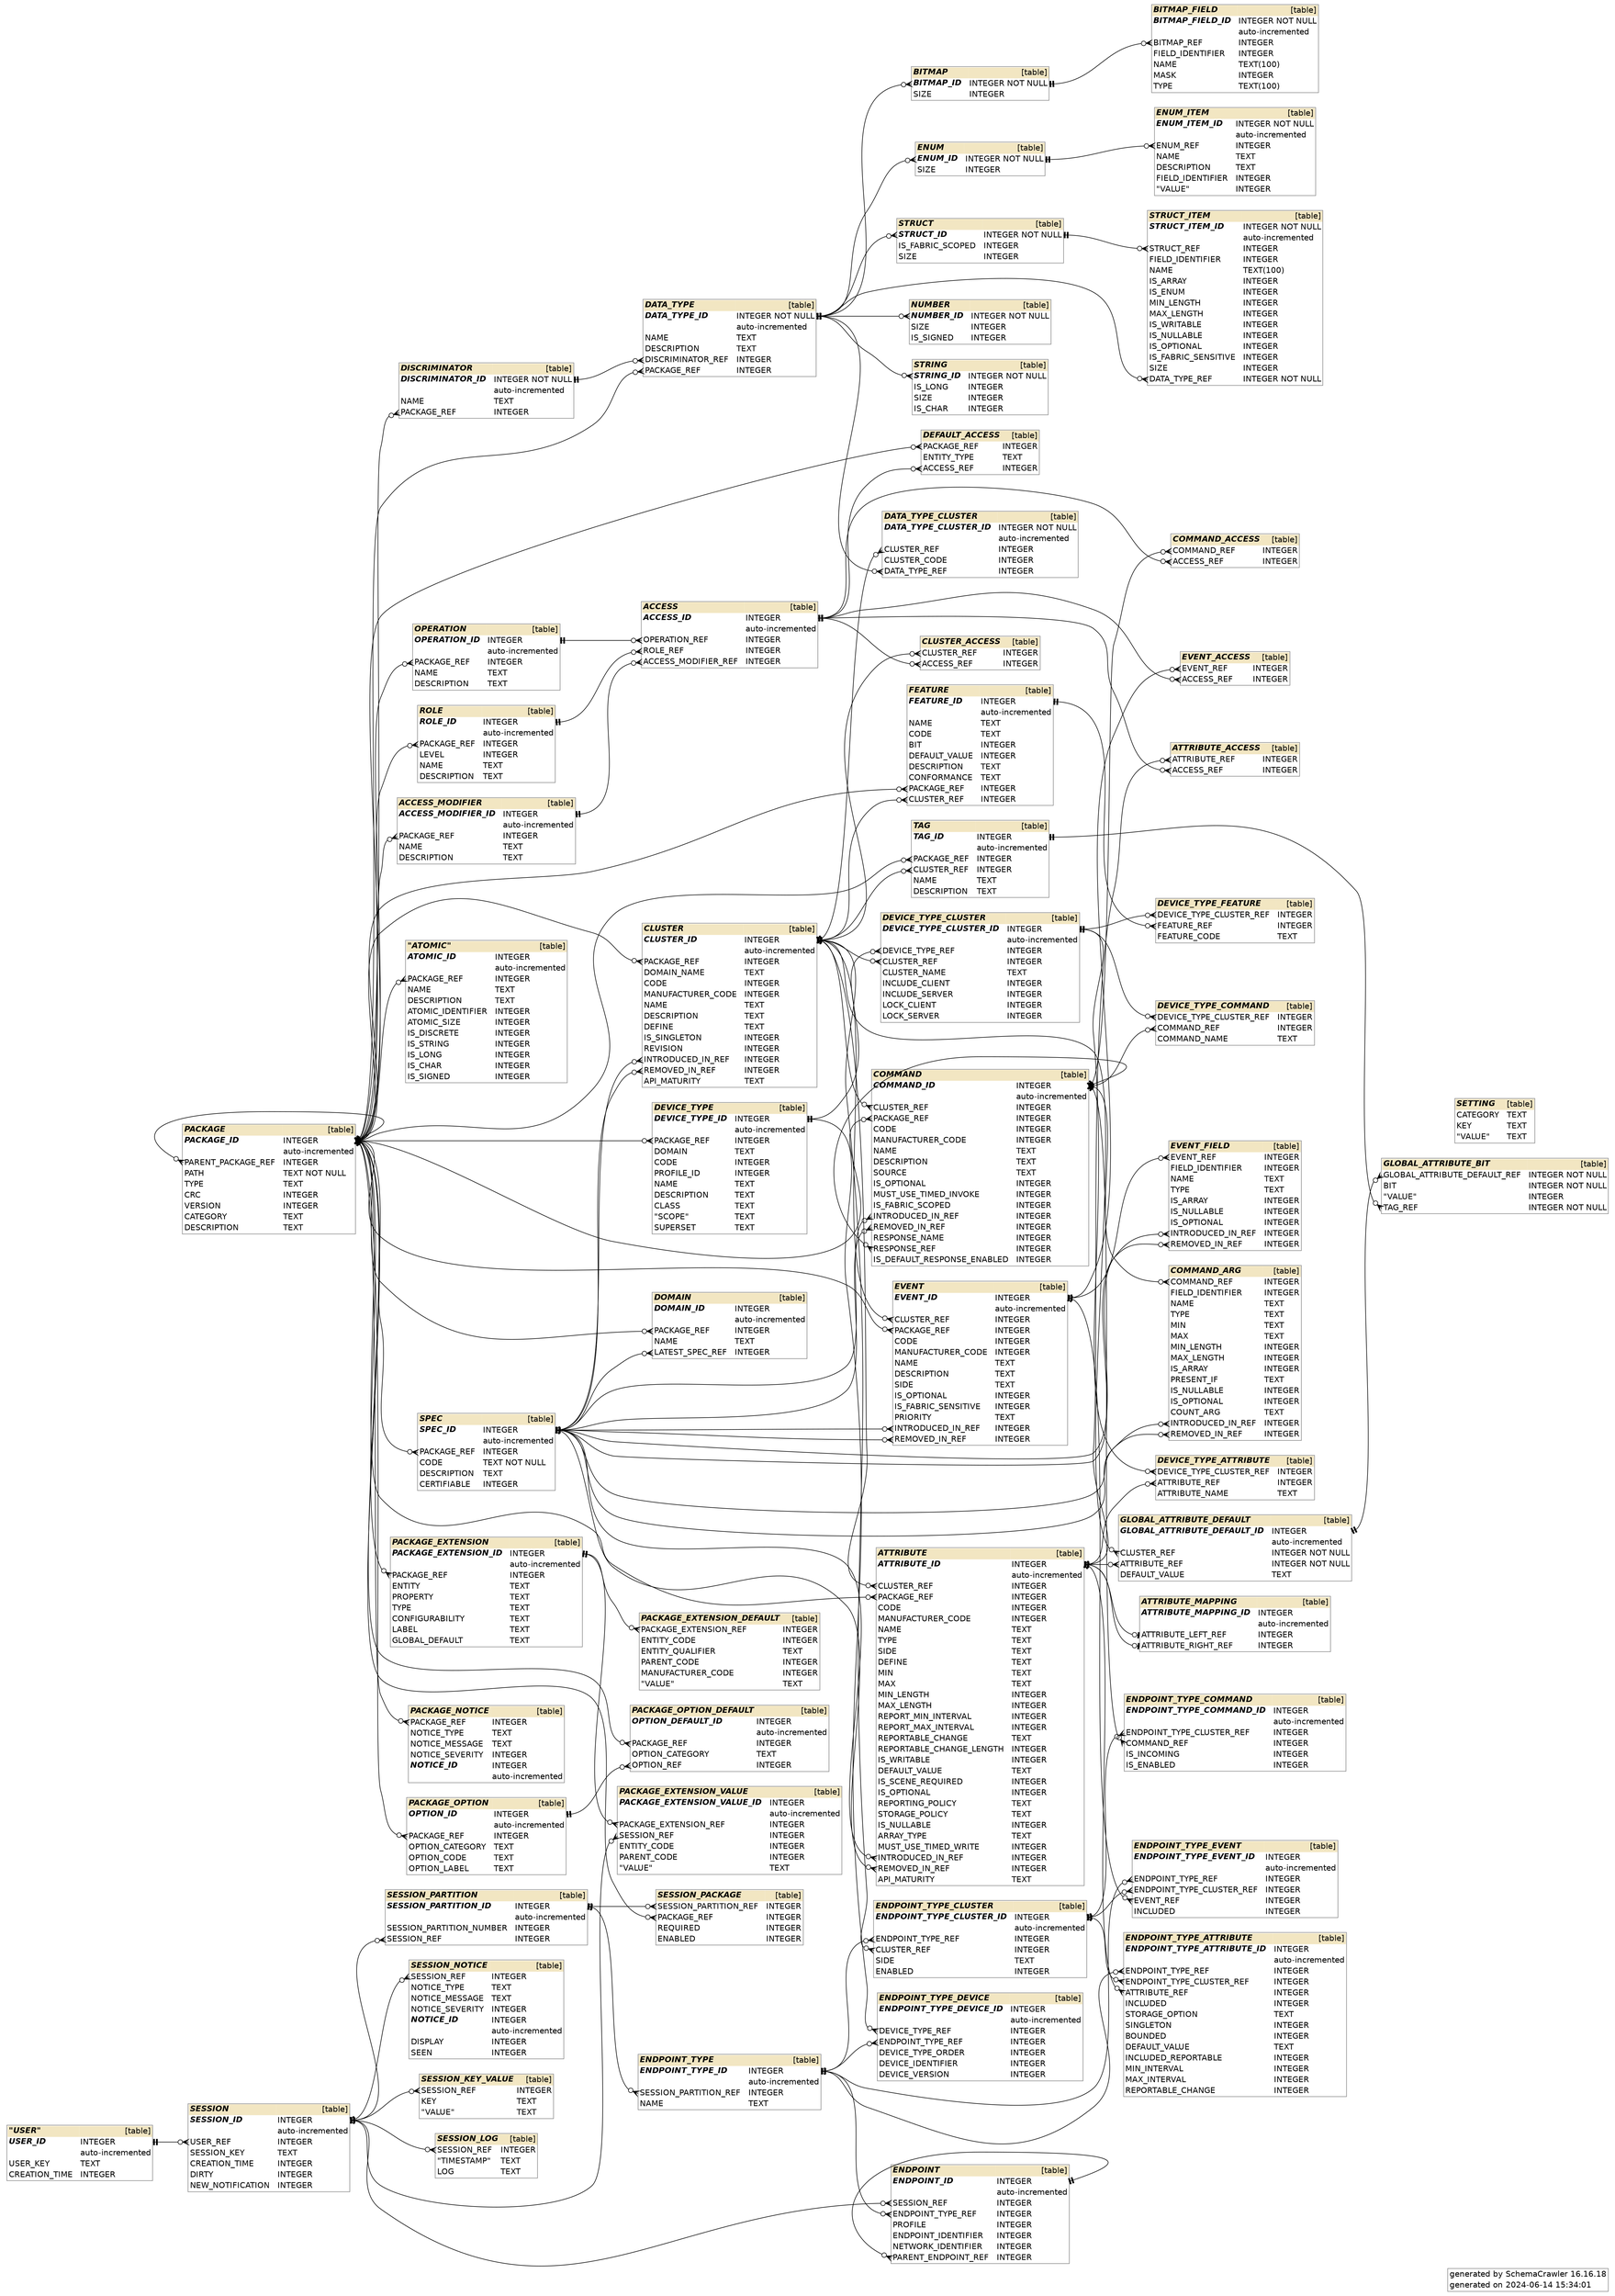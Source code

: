 digraph "SchemaCrawler_Diagram" {

  graph [
    fontname="Helvetica"
    labeljust="r"
    rankdir="RL"

  ];
  
  node [
    fontname="Helvetica"
    shape="none"

  ];
  
  edge [
    fontname="Helvetica"

  ];


  /* Title Block -=-=-=-=-=-=-=-=-=-=-=-=-=- */
  graph [ 
    label=<
      <table border="1" cellborder="0" cellspacing="0" color="#888888">
	<tr>
		<td align='right'>generated by</td>
		<td align='left'>SchemaCrawler 16.16.18</td>
	</tr>
	<tr>
		<td align='right'>generated on</td>
		<td align='left'>2024-06-14 15:34:01</td>
	</tr>
      </table>
    >
  ];

  /* ACCESS -=-=-=-=-=-=-=-=-=-=-=-=-=- */
  "access_72bb1dc3" [
    label=<
      <table border="1" cellborder="0" cellspacing="0" color="#888888">
	<tr>
		<td colspan='2' bgcolor='#F2E6C2' align='left'><b><i>ACCESS</i></b></td>
		<td bgcolor='#F2E6C2' align='right'>[table]</td>
	</tr>
	<tr>
		<td port='access_id_cb03473.start' align='left'><b><i>ACCESS_ID</i></b></td>
		<td align='left'> </td>
		<td port='access_id_cb03473.end' align='left'>INTEGER</td>
	</tr>
	<tr>
		<td align='left'></td>
		<td align='left'> </td>
		<td align='left'>auto-incremented</td>
	</tr>
	<tr>
		<td port='operation_ref_a3f5f018.start' align='left'>OPERATION_REF</td>
		<td align='left'> </td>
		<td port='operation_ref_a3f5f018.end' align='left'>INTEGER</td>
	</tr>
	<tr>
		<td port='role_ref_37e53c7.start' align='left'>ROLE_REF</td>
		<td align='left'> </td>
		<td port='role_ref_37e53c7.end' align='left'>INTEGER</td>
	</tr>
	<tr>
		<td port='access_modifier_ref_bd39d8a3.start' align='left'>ACCESS_MODIFIER_REF</td>
		<td align='left'> </td>
		<td port='access_modifier_ref_bd39d8a3.end' align='left'>INTEGER</td>
	</tr>
      </table>
    >
  ];

  "attribute_access_b017dce6":"access_ref_2bcf82f2.start":w -> "access_72bb1dc3":"access_id_cb03473.end":e [label=<> style="solid" dir="both" arrowhead="teetee" arrowtail="crowodot"];
  "cluster_access_38ea13c8":"access_ref_bd442850.start":w -> "access_72bb1dc3":"access_id_cb03473.end":e [label=<> style="solid" dir="both" arrowhead="teetee" arrowtail="crowodot"];
  "command_access_b02dd957":"access_ref_2e7914a1.start":w -> "access_72bb1dc3":"access_id_cb03473.end":e [label=<> style="solid" dir="both" arrowhead="teetee" arrowtail="crowodot"];
  "default_access_7ba041a1":"access_ref_d153b597.start":w -> "access_72bb1dc3":"access_id_cb03473.end":e [label=<> style="solid" dir="both" arrowhead="teetee" arrowtail="crowodot"];
  "event_access_4668c328":"access_ref_5f9b64f0.start":w -> "access_72bb1dc3":"access_id_cb03473.end":e [label=<> style="solid" dir="both" arrowhead="teetee" arrowtail="crowodot"];


  /* ACCESS_MODIFIER -=-=-=-=-=-=-=-=-=-=-=-=-=- */
  "access_modifier_f63f3fb1" [
    label=<
      <table border="1" cellborder="0" cellspacing="0" color="#888888">
	<tr>
		<td colspan='2' bgcolor='#F2E6C2' align='left'><b><i>ACCESS_MODIFIER</i></b></td>
		<td bgcolor='#F2E6C2' align='right'>[table]</td>
	</tr>
	<tr>
		<td port='access_modifier_id_a718bf97.start' align='left'><b><i>ACCESS_MODIFIER_ID</i></b></td>
		<td align='left'> </td>
		<td port='access_modifier_id_a718bf97.end' align='left'>INTEGER</td>
	</tr>
	<tr>
		<td align='left'></td>
		<td align='left'> </td>
		<td align='left'>auto-incremented</td>
	</tr>
	<tr>
		<td port='package_ref_883d5f49.start' align='left'>PACKAGE_REF</td>
		<td align='left'> </td>
		<td port='package_ref_883d5f49.end' align='left'>INTEGER</td>
	</tr>
	<tr>
		<td port='name_d1cd28fa.start' align='left'>NAME</td>
		<td align='left'> </td>
		<td port='name_d1cd28fa.end' align='left'>TEXT</td>
	</tr>
	<tr>
		<td port='description_eb31ce4b.start' align='left'>DESCRIPTION</td>
		<td align='left'> </td>
		<td port='description_eb31ce4b.end' align='left'>TEXT</td>
	</tr>
      </table>
    >
  ];

  "access_72bb1dc3":"access_modifier_ref_bd39d8a3.start":w -> "access_modifier_f63f3fb1":"access_modifier_id_a718bf97.end":e [label=<> style="solid" dir="both" arrowhead="teetee" arrowtail="crowodot"];


  /* "ATOMIC" -=-=-=-=-=-=-=-=-=-=-=-=-=- */
  "atomic_73b03e8a" [
    label=<
      <table border="1" cellborder="0" cellspacing="0" color="#888888">
	<tr>
		<td colspan='2' bgcolor='#F2E6C2' align='left'><b><i>"ATOMIC"</i></b></td>
		<td bgcolor='#F2E6C2' align='right'>[table]</td>
	</tr>
	<tr>
		<td port='atomic_id_98308265.start' align='left'><b><i>ATOMIC_ID</i></b></td>
		<td align='left'> </td>
		<td port='atomic_id_98308265.end' align='left'>INTEGER</td>
	</tr>
	<tr>
		<td align='left'></td>
		<td align='left'> </td>
		<td align='left'>auto-incremented</td>
	</tr>
	<tr>
		<td port='package_ref_b8ec3b90.start' align='left'>PACKAGE_REF</td>
		<td align='left'> </td>
		<td port='package_ref_b8ec3b90.end' align='left'>INTEGER</td>
	</tr>
	<tr>
		<td port='name_27c0541.start' align='left'>NAME</td>
		<td align='left'> </td>
		<td port='name_27c0541.end' align='left'>TEXT</td>
	</tr>
	<tr>
		<td port='description_1be0aa92.start' align='left'>DESCRIPTION</td>
		<td align='left'> </td>
		<td port='description_1be0aa92.end' align='left'>TEXT</td>
	</tr>
	<tr>
		<td port='atomic_identifier_2fed3df3.start' align='left'>ATOMIC_IDENTIFIER</td>
		<td align='left'> </td>
		<td port='atomic_identifier_2fed3df3.end' align='left'>INTEGER</td>
	</tr>
	<tr>
		<td port='atomic_size_85b7fc4b.start' align='left'>ATOMIC_SIZE</td>
		<td align='left'> </td>
		<td port='atomic_size_85b7fc4b.end' align='left'>INTEGER</td>
	</tr>
	<tr>
		<td port='is_discrete_efb2f124.start' align='left'>IS_DISCRETE</td>
		<td align='left'> </td>
		<td port='is_discrete_efb2f124.end' align='left'>INTEGER</td>
	</tr>
	<tr>
		<td port='is_string_2bb5177c.start' align='left'>IS_STRING</td>
		<td align='left'> </td>
		<td port='is_string_2bb5177c.end' align='left'>INTEGER</td>
	</tr>
	<tr>
		<td port='is_long_aaff2b27.start' align='left'>IS_LONG</td>
		<td align='left'> </td>
		<td port='is_long_aaff2b27.end' align='left'>INTEGER</td>
	</tr>
	<tr>
		<td port='is_char_aafaf801.start' align='left'>IS_CHAR</td>
		<td align='left'> </td>
		<td port='is_char_aafaf801.end' align='left'>INTEGER</td>
	</tr>
	<tr>
		<td port='is_signed_2b152687.start' align='left'>IS_SIGNED</td>
		<td align='left'> </td>
		<td port='is_signed_2b152687.end' align='left'>INTEGER</td>
	</tr>
      </table>
    >
  ];



  /* ATTRIBUTE -=-=-=-=-=-=-=-=-=-=-=-=-=- */
  "attribute_a6e02edb" [
    label=<
      <table border="1" cellborder="0" cellspacing="0" color="#888888">
	<tr>
		<td colspan='2' bgcolor='#F2E6C2' align='left'><b><i>ATTRIBUTE</i></b></td>
		<td bgcolor='#F2E6C2' align='right'>[table]</td>
	</tr>
	<tr>
		<td port='attribute_id_82ad7e43.start' align='left'><b><i>ATTRIBUTE_ID</i></b></td>
		<td align='left'> </td>
		<td port='attribute_id_82ad7e43.end' align='left'>INTEGER</td>
	</tr>
	<tr>
		<td align='left'></td>
		<td align='left'> </td>
		<td align='left'>auto-incremented</td>
	</tr>
	<tr>
		<td port='cluster_ref_71823913.start' align='left'>CLUSTER_REF</td>
		<td align='left'> </td>
		<td port='cluster_ref_71823913.end' align='left'>INTEGER</td>
	</tr>
	<tr>
		<td port='package_ref_ebba555f.start' align='left'>PACKAGE_REF</td>
		<td align='left'> </td>
		<td port='package_ref_ebba555f.end' align='left'>INTEGER</td>
	</tr>
	<tr>
		<td port='code_35455272.start' align='left'>CODE</td>
		<td align='left'> </td>
		<td port='code_35455272.end' align='left'>INTEGER</td>
	</tr>
	<tr>
		<td port='manufacturer_code_bdd6ba20.start' align='left'>MANUFACTURER_CODE</td>
		<td align='left'> </td>
		<td port='manufacturer_code_bdd6ba20.end' align='left'>INTEGER</td>
	</tr>
	<tr>
		<td port='name_354a1f10.start' align='left'>NAME</td>
		<td align='left'> </td>
		<td port='name_354a1f10.end' align='left'>TEXT</td>
	</tr>
	<tr>
		<td port='type_354d33bf.start' align='left'>TYPE</td>
		<td align='left'> </td>
		<td port='type_354d33bf.end' align='left'>TEXT</td>
	</tr>
	<tr>
		<td port='side_354c81dc.start' align='left'>SIDE</td>
		<td align='left'> </td>
		<td port='side_354c81dc.end' align='left'>TEXT</td>
	</tr>
	<tr>
		<td port='define_ad1c7a40.start' align='left'>DEFINE</td>
		<td align='left'> </td>
		<td port='define_ad1c7a40.end' align='left'>TEXT</td>
	</tr>
	<tr>
		<td port='min_3526d6b7.start' align='left'>MIN</td>
		<td align='left'> </td>
		<td port='min_3526d6b7.end' align='left'>TEXT</td>
	</tr>
	<tr>
		<td port='max_3526d5c9.start' align='left'>MAX</td>
		<td align='left'> </td>
		<td port='max_3526d5c9.end' align='left'>TEXT</td>
	</tr>
	<tr>
		<td port='min_length_c46d3218.start' align='left'>MIN_LENGTH</td>
		<td align='left'> </td>
		<td port='min_length_c46d3218.end' align='left'>INTEGER</td>
	</tr>
	<tr>
		<td port='max_length_31157ac6.start' align='left'>MAX_LENGTH</td>
		<td align='left'> </td>
		<td port='max_length_31157ac6.end' align='left'>INTEGER</td>
	</tr>
	<tr>
		<td port='report_min_interval_d3e295e2.start' align='left'>REPORT_MIN_INTERVAL</td>
		<td align='left'> </td>
		<td port='report_min_interval_d3e295e2.end' align='left'>INTEGER</td>
	</tr>
	<tr>
		<td port='report_max_interval_b79b6b10.start' align='left'>REPORT_MAX_INTERVAL</td>
		<td align='left'> </td>
		<td port='report_max_interval_b79b6b10.end' align='left'>INTEGER</td>
	</tr>
	<tr>
		<td port='reportable_change_7100f906.start' align='left'>REPORTABLE_CHANGE</td>
		<td align='left'> </td>
		<td port='reportable_change_7100f906.end' align='left'>TEXT</td>
	</tr>
	<tr>
		<td port='reportable_change_length_55c5a8e9.start' align='left'>REPORTABLE_CHANGE_LENGTH</td>
		<td align='left'> </td>
		<td port='reportable_change_length_55c5a8e9.end' align='left'>INTEGER</td>
	</tr>
	<tr>
		<td port='is_writable_a426c79a.start' align='left'>IS_WRITABLE</td>
		<td align='left'> </td>
		<td port='is_writable_a426c79a.end' align='left'>INTEGER</td>
	</tr>
	<tr>
		<td port='default_value_74182e38.start' align='left'>DEFAULT_VALUE</td>
		<td align='left'> </td>
		<td port='default_value_74182e38.end' align='left'>TEXT</td>
	</tr>
	<tr>
		<td port='is_scene_required_bc783e4c.start' align='left'>IS_SCENE_REQUIRED</td>
		<td align='left'> </td>
		<td port='is_scene_required_bc783e4c.end' align='left'>INTEGER</td>
	</tr>
	<tr>
		<td port='is_optional_d81bf5a.start' align='left'>IS_OPTIONAL</td>
		<td align='left'> </td>
		<td port='is_optional_d81bf5a.end' align='left'>INTEGER</td>
	</tr>
	<tr>
		<td port='reporting_policy_3612108.start' align='left'>REPORTING_POLICY</td>
		<td align='left'> </td>
		<td port='reporting_policy_3612108.end' align='left'>TEXT</td>
	</tr>
	<tr>
		<td port='storage_policy_17e1a81b.start' align='left'>STORAGE_POLICY</td>
		<td align='left'> </td>
		<td port='storage_policy_17e1a81b.end' align='left'>TEXT</td>
	</tr>
	<tr>
		<td port='is_nullable_a09cb35b.start' align='left'>IS_NULLABLE</td>
		<td align='left'> </td>
		<td port='is_nullable_a09cb35b.end' align='left'>INTEGER</td>
	</tr>
	<tr>
		<td port='array_type_b8dee05.start' align='left'>ARRAY_TYPE</td>
		<td align='left'> </td>
		<td port='array_type_b8dee05.end' align='left'>TEXT</td>
	</tr>
	<tr>
		<td port='must_use_timed_write_1806c40e.start' align='left'>MUST_USE_TIMED_WRITE</td>
		<td align='left'> </td>
		<td port='must_use_timed_write_1806c40e.end' align='left'>INTEGER</td>
	</tr>
	<tr>
		<td port='introduced_in_ref_7a931938.start' align='left'>INTRODUCED_IN_REF</td>
		<td align='left'> </td>
		<td port='introduced_in_ref_7a931938.end' align='left'>INTEGER</td>
	</tr>
	<tr>
		<td port='removed_in_ref_dbea17bd.start' align='left'>REMOVED_IN_REF</td>
		<td align='left'> </td>
		<td port='removed_in_ref_dbea17bd.end' align='left'>INTEGER</td>
	</tr>
	<tr>
		<td port='api_maturity_a069c8bb.start' align='left'>API_MATURITY</td>
		<td align='left'> </td>
		<td port='api_maturity_a069c8bb.end' align='left'>TEXT</td>
	</tr>
      </table>
    >
  ];

  "attribute_access_b017dce6":"attribute_ref_b656480a.start":w -> "attribute_a6e02edb":"attribute_id_82ad7e43.end":e [label=<> style="solid" dir="both" arrowhead="teetee" arrowtail="crowodot"];
  "attribute_mapping_caf33e4a":"attribute_left_ref_81c4b594.start":w -> "attribute_a6e02edb":"attribute_id_82ad7e43.end":e [label=<> style="solid" dir="both" arrowhead="teetee" arrowtail="teeodot"];
  "attribute_mapping_caf33e4a":"attribute_right_ref_a8202ca3.start":w -> "attribute_a6e02edb":"attribute_id_82ad7e43.end":e [label=<> style="solid" dir="both" arrowhead="teetee" arrowtail="teeodot"];
  "device_type_attribute_ce5151f":"attribute_ref_f33016f1.start":w -> "attribute_a6e02edb":"attribute_id_82ad7e43.end":e [label=<> style="solid" dir="both" arrowhead="teetee" arrowtail="crowodot"];
  "global_attribute_default_73c65a21":"attribute_ref_6877722f.start":w -> "attribute_a6e02edb":"attribute_id_82ad7e43.end":e [label=<> style="solid" dir="both" arrowhead="teetee" arrowtail="crowodot"];
  "endpoint_type_attribute_c265400":"attribute_ref_dc16b430.start":w -> "attribute_a6e02edb":"attribute_id_82ad7e43.end":e [label=<> style="solid" dir="both" arrowhead="teetee" arrowtail="crowodot"];


  /* ATTRIBUTE_ACCESS -=-=-=-=-=-=-=-=-=-=-=-=-=- */
  "attribute_access_b017dce6" [
    label=<
      <table border="1" cellborder="0" cellspacing="0" color="#888888">
	<tr>
		<td colspan='2' bgcolor='#F2E6C2' align='left'><b><i>ATTRIBUTE_ACCESS</i></b></td>
		<td bgcolor='#F2E6C2' align='right'>[table]</td>
	</tr>
	<tr>
		<td port='attribute_ref_b656480a.start' align='left'>ATTRIBUTE_REF</td>
		<td align='left'> </td>
		<td port='attribute_ref_b656480a.end' align='left'>INTEGER</td>
	</tr>
	<tr>
		<td port='access_ref_2bcf82f2.start' align='left'>ACCESS_REF</td>
		<td align='left'> </td>
		<td port='access_ref_2bcf82f2.end' align='left'>INTEGER</td>
	</tr>
      </table>
    >
  ];



  /* ATTRIBUTE_MAPPING -=-=-=-=-=-=-=-=-=-=-=-=-=- */
  "attribute_mapping_caf33e4a" [
    label=<
      <table border="1" cellborder="0" cellspacing="0" color="#888888">
	<tr>
		<td colspan='2' bgcolor='#F2E6C2' align='left'><b><i>ATTRIBUTE_MAPPING</i></b></td>
		<td bgcolor='#F2E6C2' align='right'>[table]</td>
	</tr>
	<tr>
		<td port='attribute_mapping_id_e70d62e5.start' align='left'><b><i>ATTRIBUTE_MAPPING_ID</i></b></td>
		<td align='left'> </td>
		<td port='attribute_mapping_id_e70d62e5.end' align='left'>INTEGER</td>
	</tr>
	<tr>
		<td align='left'></td>
		<td align='left'> </td>
		<td align='left'>auto-incremented</td>
	</tr>
	<tr>
		<td port='attribute_left_ref_81c4b594.start' align='left'>ATTRIBUTE_LEFT_REF</td>
		<td align='left'> </td>
		<td port='attribute_left_ref_81c4b594.end' align='left'>INTEGER</td>
	</tr>
	<tr>
		<td port='attribute_right_ref_a8202ca3.start' align='left'>ATTRIBUTE_RIGHT_REF</td>
		<td align='left'> </td>
		<td port='attribute_right_ref_a8202ca3.end' align='left'>INTEGER</td>
	</tr>
      </table>
    >
  ];



  /* BITMAP -=-=-=-=-=-=-=-=-=-=-=-=-=- */
  "bitmap_74cc598e" [
    label=<
      <table border="1" cellborder="0" cellspacing="0" color="#888888">
	<tr>
		<td colspan='2' bgcolor='#F2E6C2' align='left'><b><i>BITMAP</i></b></td>
		<td bgcolor='#F2E6C2' align='right'>[table]</td>
	</tr>
	<tr>
		<td port='bitmap_id_e0439e5d.start' align='left'><b><i>BITMAP_ID</i></b></td>
		<td align='left'> </td>
		<td port='bitmap_id_e0439e5d.end' align='left'>INTEGER NOT NULL</td>
	</tr>
	<tr>
		<td port='size_24e5b033.start' align='left'>SIZE</td>
		<td align='left'> </td>
		<td port='size_24e5b033.end' align='left'>INTEGER</td>
	</tr>
      </table>
    >
  ];

  "bitmap_field_bfea8629":"bitmap_ref_f27a605a.start":w -> "bitmap_74cc598e":"bitmap_id_e0439e5d.end":e [label=<> style="solid" dir="both" arrowhead="teetee" arrowtail="crowodot"];


  /* BITMAP_FIELD -=-=-=-=-=-=-=-=-=-=-=-=-=- */
  "bitmap_field_bfea8629" [
    label=<
      <table border="1" cellborder="0" cellspacing="0" color="#888888">
	<tr>
		<td colspan='2' bgcolor='#F2E6C2' align='left'><b><i>BITMAP_FIELD</i></b></td>
		<td bgcolor='#F2E6C2' align='right'>[table]</td>
	</tr>
	<tr>
		<td port='bitmap_field_id_8553cea7.start' align='left'><b><i>BITMAP_FIELD_ID</i></b></td>
		<td align='left'> </td>
		<td port='bitmap_field_id_8553cea7.end' align='left'>INTEGER NOT NULL</td>
	</tr>
	<tr>
		<td align='left'></td>
		<td align='left'> </td>
		<td align='left'>auto-incremented</td>
	</tr>
	<tr>
		<td port='bitmap_ref_f27a605a.start' align='left'>BITMAP_REF</td>
		<td align='left'> </td>
		<td port='bitmap_ref_f27a605a.end' align='left'>INTEGER</td>
	</tr>
	<tr>
		<td port='field_identifier_43085825.start' align='left'>FIELD_IDENTIFIER</td>
		<td align='left'> </td>
		<td port='field_identifier_43085825.end' align='left'>INTEGER</td>
	</tr>
	<tr>
		<td port='name_3d8ab182.start' align='left'>NAME</td>
		<td align='left'> </td>
		<td port='name_3d8ab182.end' align='left'>TEXT(100)</td>
	</tr>
	<tr>
		<td port='mask_3d8a3de3.start' align='left'>MASK</td>
		<td align='left'> </td>
		<td port='mask_3d8a3de3.end' align='left'>INTEGER</td>
	</tr>
	<tr>
		<td port='type_3d8dc631.start' align='left'>TYPE</td>
		<td align='left'> </td>
		<td port='type_3d8dc631.end' align='left'>TEXT(100)</td>
	</tr>
      </table>
    >
  ];



  /* CLUSTER -=-=-=-=-=-=-=-=-=-=-=-=-=- */
  "cluster_5ec71239" [
    label=<
      <table border="1" cellborder="0" cellspacing="0" color="#888888">
	<tr>
		<td colspan='2' bgcolor='#F2E6C2' align='left'><b><i>CLUSTER</i></b></td>
		<td bgcolor='#F2E6C2' align='right'>[table]</td>
	</tr>
	<tr>
		<td port='cluster_id_a557fe87.start' align='left'><b><i>CLUSTER_ID</i></b></td>
		<td align='left'> </td>
		<td port='cluster_id_a557fe87.end' align='left'>INTEGER</td>
	</tr>
	<tr>
		<td align='left'></td>
		<td align='left'> </td>
		<td align='left'>auto-incremented</td>
	</tr>
	<tr>
		<td port='package_ref_30afddc1.start' align='left'>PACKAGE_REF</td>
		<td align='left'> </td>
		<td port='package_ref_30afddc1.end' align='left'>INTEGER</td>
	</tr>
	<tr>
		<td port='domain_name_266720d.start' align='left'>DOMAIN_NAME</td>
		<td align='left'> </td>
		<td port='domain_name_266720d.end' align='left'>TEXT</td>
	</tr>
	<tr>
		<td port='code_7a3adad4.start' align='left'>CODE</td>
		<td align='left'> </td>
		<td port='code_7a3adad4.end' align='left'>INTEGER</td>
	</tr>
	<tr>
		<td port='manufacturer_code_2cc4282.start' align='left'>MANUFACTURER_CODE</td>
		<td align='left'> </td>
		<td port='manufacturer_code_2cc4282.end' align='left'>INTEGER</td>
	</tr>
	<tr>
		<td port='name_7a3fa772.start' align='left'>NAME</td>
		<td align='left'> </td>
		<td port='name_7a3fa772.end' align='left'>TEXT</td>
	</tr>
	<tr>
		<td port='description_93a44cc3.start' align='left'>DESCRIPTION</td>
		<td align='left'> </td>
		<td port='description_93a44cc3.end' align='left'>TEXT</td>
	</tr>
	<tr>
		<td port='define_f21202a2.start' align='left'>DEFINE</td>
		<td align='left'> </td>
		<td port='define_f21202a2.end' align='left'>TEXT</td>
	</tr>
	<tr>
		<td port='is_singleton_e62dd3fd.start' align='left'>IS_SINGLETON</td>
		<td align='left'> </td>
		<td port='is_singleton_e62dd3fd.end' align='left'>INTEGER</td>
	</tr>
	<tr>
		<td port='revision_9935dcc2.start' align='left'>REVISION</td>
		<td align='left'> </td>
		<td port='revision_9935dcc2.end' align='left'>INTEGER</td>
	</tr>
	<tr>
		<td port='introduced_in_ref_bf88a19a.start' align='left'>INTRODUCED_IN_REF</td>
		<td align='left'> </td>
		<td port='introduced_in_ref_bf88a19a.end' align='left'>INTEGER</td>
	</tr>
	<tr>
		<td port='removed_in_ref_20dfa01f.start' align='left'>REMOVED_IN_REF</td>
		<td align='left'> </td>
		<td port='removed_in_ref_20dfa01f.end' align='left'>INTEGER</td>
	</tr>
	<tr>
		<td port='api_maturity_e55f511d.start' align='left'>API_MATURITY</td>
		<td align='left'> </td>
		<td port='api_maturity_e55f511d.end' align='left'>TEXT</td>
	</tr>
      </table>
    >
  ];

  "cluster_access_38ea13c8":"cluster_ref_20b4f1c6.start":w -> "cluster_5ec71239":"cluster_id_a557fe87.end":e [label=<> style="solid" dir="both" arrowhead="teetee" arrowtail="crowodot"];
  "data_type_cluster_8d9f2ca9":"cluster_ref_62a2f505.start":w -> "cluster_5ec71239":"cluster_id_a557fe87.end":e [label=<> style="solid" dir="both" arrowhead="teetee" arrowtail="crowodot"];
  "device_type_cluster_7298b97d":"cluster_ref_1cdb02b1.start":w -> "cluster_5ec71239":"cluster_id_a557fe87.end":e [label=<> style="solid" dir="both" arrowhead="teetee" arrowtail="crowodot"];
  "endpoint_type_cluster_c12e3c9e":"cluster_ref_a0f5e3b0.start":w -> "cluster_5ec71239":"cluster_id_a557fe87.end":e [label=<> style="solid" dir="both" arrowhead="teetee" arrowtail="crowodot"];
  "feature_f06e7b35":"cluster_ref_59bd77f9.start":w -> "cluster_5ec71239":"cluster_id_a557fe87.end":e [label=<> style="solid" dir="both" arrowhead="teetee" arrowtail="crowodot"];
  "global_attribute_default_73c65a21":"cluster_ref_4161768d.start":w -> "cluster_5ec71239":"cluster_id_a557fe87.end":e [label=<> style="solid" dir="both" arrowhead="teetee" arrowtail="crowodot"];
  "tag_1b7d9":"cluster_ref_3c91cfd5.start":w -> "cluster_5ec71239":"cluster_id_a557fe87.end":e [label=<> style="solid" dir="both" arrowhead="teetee" arrowtail="crowodot"];
  "attribute_a6e02edb":"cluster_ref_71823913.start":w -> "cluster_5ec71239":"cluster_id_a557fe87.end":e [label=<> style="solid" dir="both" arrowhead="teetee" arrowtail="crowodot"];
  "event_3f4eed9":"cluster_ref_b70578d5.start":w -> "cluster_5ec71239":"cluster_id_a557fe87.end":e [label=<> style="solid" dir="both" arrowhead="teetee" arrowtail="crowodot"];
  "command_6371df8a":"cluster_ref_47269e44.start":w -> "cluster_5ec71239":"cluster_id_a557fe87.end":e [label=<> style="solid" dir="both" arrowhead="teetee" arrowtail="crowodot"];


  /* CLUSTER_ACCESS -=-=-=-=-=-=-=-=-=-=-=-=-=- */
  "cluster_access_38ea13c8" [
    label=<
      <table border="1" cellborder="0" cellspacing="0" color="#888888">
	<tr>
		<td colspan='2' bgcolor='#F2E6C2' align='left'><b><i>CLUSTER_ACCESS</i></b></td>
		<td bgcolor='#F2E6C2' align='right'>[table]</td>
	</tr>
	<tr>
		<td port='cluster_ref_20b4f1c6.start' align='left'>CLUSTER_REF</td>
		<td align='left'> </td>
		<td port='cluster_ref_20b4f1c6.end' align='left'>INTEGER</td>
	</tr>
	<tr>
		<td port='access_ref_bd442850.start' align='left'>ACCESS_REF</td>
		<td align='left'> </td>
		<td port='access_ref_bd442850.end' align='left'>INTEGER</td>
	</tr>
      </table>
    >
  ];



  /* COMMAND -=-=-=-=-=-=-=-=-=-=-=-=-=- */
  "command_6371df8a" [
    label=<
      <table border="1" cellborder="0" cellspacing="0" color="#888888">
	<tr>
		<td colspan='2' bgcolor='#F2E6C2' align='left'><b><i>COMMAND</i></b></td>
		<td bgcolor='#F2E6C2' align='right'>[table]</td>
	</tr>
	<tr>
		<td port='command_id_5671c065.start' align='left'><b><i>COMMAND_ID</i></b></td>
		<td align='left'> </td>
		<td port='command_id_5671c065.end' align='left'>INTEGER</td>
	</tr>
	<tr>
		<td align='left'></td>
		<td align='left'> </td>
		<td align='left'>auto-incremented</td>
	</tr>
	<tr>
		<td port='cluster_ref_47269e44.start' align='left'>CLUSTER_REF</td>
		<td align='left'> </td>
		<td port='cluster_ref_47269e44.end' align='left'>INTEGER</td>
	</tr>
	<tr>
		<td port='package_ref_c15eba90.start' align='left'>PACKAGE_REF</td>
		<td align='left'> </td>
		<td port='package_ref_c15eba90.end' align='left'>INTEGER</td>
	</tr>
	<tr>
		<td port='code_ae9b7a3.start' align='left'>CODE</td>
		<td align='left'> </td>
		<td port='code_ae9b7a3.end' align='left'>INTEGER</td>
	</tr>
	<tr>
		<td port='manufacturer_code_937b1f51.start' align='left'>MANUFACTURER_CODE</td>
		<td align='left'> </td>
		<td port='manufacturer_code_937b1f51.end' align='left'>INTEGER</td>
	</tr>
	<tr>
		<td port='name_aee8441.start' align='left'>NAME</td>
		<td align='left'> </td>
		<td port='name_aee8441.end' align='left'>TEXT</td>
	</tr>
	<tr>
		<td port='description_24532992.start' align='left'>DESCRIPTION</td>
		<td align='left'> </td>
		<td port='description_24532992.end' align='left'>TEXT</td>
	</tr>
	<tr>
		<td port='source_9ced6dd1.start' align='left'>SOURCE</td>
		<td align='left'> </td>
		<td port='source_9ced6dd1.end' align='left'>TEXT</td>
	</tr>
	<tr>
		<td port='is_optional_e326248b.start' align='left'>IS_OPTIONAL</td>
		<td align='left'> </td>
		<td port='is_optional_e326248b.end' align='left'>INTEGER</td>
	</tr>
	<tr>
		<td port='must_use_timed_invoke_6bf58ba4.start' align='left'>MUST_USE_TIMED_INVOKE</td>
		<td align='left'> </td>
		<td port='must_use_timed_invoke_6bf58ba4.end' align='left'>INTEGER</td>
	</tr>
	<tr>
		<td port='is_fabric_scoped_c99894cb.start' align='left'>IS_FABRIC_SCOPED</td>
		<td align='left'> </td>
		<td port='is_fabric_scoped_c99894cb.end' align='left'>INTEGER</td>
	</tr>
	<tr>
		<td port='introduced_in_ref_50377e69.start' align='left'>INTRODUCED_IN_REF</td>
		<td align='left'> </td>
		<td port='introduced_in_ref_50377e69.end' align='left'>INTEGER</td>
	</tr>
	<tr>
		<td port='removed_in_ref_b18e7cee.start' align='left'>REMOVED_IN_REF</td>
		<td align='left'> </td>
		<td port='removed_in_ref_b18e7cee.end' align='left'>INTEGER</td>
	</tr>
	<tr>
		<td port='response_name_2a39b97f.start' align='left'>RESPONSE_NAME</td>
		<td align='left'> </td>
		<td port='response_name_2a39b97f.end' align='left'>INTEGER</td>
	</tr>
	<tr>
		<td port='response_ref_eac5792b.start' align='left'>RESPONSE_REF</td>
		<td align='left'> </td>
		<td port='response_ref_eac5792b.end' align='left'>INTEGER</td>
	</tr>
	<tr>
		<td port='is_default_response_enabled_d796b6ac.start' align='left'>IS_DEFAULT_RESPONSE_ENABLED</td>
		<td align='left'> </td>
		<td port='is_default_response_enabled_d796b6ac.end' align='left'>INTEGER</td>
	</tr>
      </table>
    >
  ];

  "command_6371df8a":"response_ref_eac5792b.start":w -> "command_6371df8a":"command_id_5671c065.end":e [label=<> style="solid" dir="both" arrowhead="teetee" arrowtail="crowodot"];
  "command_access_b02dd957":"command_ref_7edb9ae8.start":w -> "command_6371df8a":"command_id_5671c065.end":e [label=<> style="solid" dir="both" arrowhead="teetee" arrowtail="crowodot"];
  "device_type_command_774386ce":"command_ref_9a7b9c51.start":w -> "command_6371df8a":"command_id_5671c065.end":e [label=<> style="solid" dir="both" arrowhead="teetee" arrowtail="crowodot"];
  "endpoint_type_command_c5d909ef":"command_ref_1e967d50.start":w -> "command_6371df8a":"command_id_5671c065.end":e [label=<> style="solid" dir="both" arrowhead="teetee" arrowtail="crowodot"];
  "command_arg_294e7f81":"command_ref_29cfb9fe.start":w -> "command_6371df8a":"command_id_5671c065.end":e [label=<> style="solid" dir="both" arrowhead="teetee" arrowtail="crowodot"];


  /* COMMAND_ACCESS -=-=-=-=-=-=-=-=-=-=-=-=-=- */
  "command_access_b02dd957" [
    label=<
      <table border="1" cellborder="0" cellspacing="0" color="#888888">
	<tr>
		<td colspan='2' bgcolor='#F2E6C2' align='left'><b><i>COMMAND_ACCESS</i></b></td>
		<td bgcolor='#F2E6C2' align='right'>[table]</td>
	</tr>
	<tr>
		<td port='command_ref_7edb9ae8.start' align='left'>COMMAND_REF</td>
		<td align='left'> </td>
		<td port='command_ref_7edb9ae8.end' align='left'>INTEGER</td>
	</tr>
	<tr>
		<td port='access_ref_2e7914a1.start' align='left'>ACCESS_REF</td>
		<td align='left'> </td>
		<td port='access_ref_2e7914a1.end' align='left'>INTEGER</td>
	</tr>
      </table>
    >
  ];



  /* COMMAND_ARG -=-=-=-=-=-=-=-=-=-=-=-=-=- */
  "command_arg_294e7f81" [
    label=<
      <table border="1" cellborder="0" cellspacing="0" color="#888888">
	<tr>
		<td colspan='2' bgcolor='#F2E6C2' align='left'><b><i>COMMAND_ARG</i></b></td>
		<td bgcolor='#F2E6C2' align='right'>[table]</td>
	</tr>
	<tr>
		<td port='command_ref_29cfb9fe.start' align='left'>COMMAND_REF</td>
		<td align='left'> </td>
		<td port='command_ref_29cfb9fe.end' align='left'>INTEGER</td>
	</tr>
	<tr>
		<td port='field_identifier_62389cd.start' align='left'>FIELD_IDENTIFIER</td>
		<td align='left'> </td>
		<td port='field_identifier_62389cd.end' align='left'>INTEGER</td>
	</tr>
	<tr>
		<td port='name_a5e32a.start' align='left'>NAME</td>
		<td align='left'> </td>
		<td port='name_a5e32a.end' align='left'>TEXT</td>
	</tr>
	<tr>
		<td port='type_a8f7d9.start' align='left'>TYPE</td>
		<td align='left'> </td>
		<td port='type_a8f7d9.end' align='left'>TEXT</td>
	</tr>
	<tr>
		<td port='min_829ad1.start' align='left'>MIN</td>
		<td align='left'> </td>
		<td port='min_829ad1.end' align='left'>TEXT</td>
	</tr>
	<tr>
		<td port='max_8299e3.start' align='left'>MAX</td>
		<td align='left'> </td>
		<td port='max_8299e3.end' align='left'>TEXT</td>
	</tr>
	<tr>
		<td port='min_length_8fc8f632.start' align='left'>MIN_LENGTH</td>
		<td align='left'> </td>
		<td port='min_length_8fc8f632.end' align='left'>INTEGER</td>
	</tr>
	<tr>
		<td port='max_length_fc713ee0.start' align='left'>MAX_LENGTH</td>
		<td align='left'> </td>
		<td port='max_length_fc713ee0.end' align='left'>INTEGER</td>
	</tr>
	<tr>
		<td port='is_array_6c334f83.start' align='left'>IS_ARRAY</td>
		<td align='left'> </td>
		<td port='is_array_6c334f83.end' align='left'>INTEGER</td>
	</tr>
	<tr>
		<td port='present_if_75e7cfe0.start' align='left'>PRESENT_IF</td>
		<td align='left'> </td>
		<td port='present_if_75e7cfe0.end' align='left'>TEXT</td>
	</tr>
	<tr>
		<td port='is_nullable_6bf87775.start' align='left'>IS_NULLABLE</td>
		<td align='left'> </td>
		<td port='is_nullable_6bf87775.end' align='left'>INTEGER</td>
	</tr>
	<tr>
		<td port='is_optional_d8dd8374.start' align='left'>IS_OPTIONAL</td>
		<td align='left'> </td>
		<td port='is_optional_d8dd8374.end' align='left'>INTEGER</td>
	</tr>
	<tr>
		<td port='count_arg_f73ee785.start' align='left'>COUNT_ARG</td>
		<td align='left'> </td>
		<td port='count_arg_f73ee785.end' align='left'>TEXT</td>
	</tr>
	<tr>
		<td port='introduced_in_ref_45eedd52.start' align='left'>INTRODUCED_IN_REF</td>
		<td align='left'> </td>
		<td port='introduced_in_ref_45eedd52.end' align='left'>INTEGER</td>
	</tr>
	<tr>
		<td port='removed_in_ref_a745dbd7.start' align='left'>REMOVED_IN_REF</td>
		<td align='left'> </td>
		<td port='removed_in_ref_a745dbd7.end' align='left'>INTEGER</td>
	</tr>
      </table>
    >
  ];



  /* DATA_TYPE -=-=-=-=-=-=-=-=-=-=-=-=-=- */
  "data_type_9233070e" [
    label=<
      <table border="1" cellborder="0" cellspacing="0" color="#888888">
	<tr>
		<td colspan='2' bgcolor='#F2E6C2' align='left'><b><i>DATA_TYPE</i></b></td>
		<td bgcolor='#F2E6C2' align='right'>[table]</td>
	</tr>
	<tr>
		<td port='data_type_id_df6b035d.start' align='left'><b><i>DATA_TYPE_ID</i></b></td>
		<td align='left'> </td>
		<td port='data_type_id_df6b035d.end' align='left'>INTEGER NOT NULL</td>
	</tr>
	<tr>
		<td align='left'></td>
		<td align='left'> </td>
		<td align='left'>auto-incremented</td>
	</tr>
	<tr>
		<td port='name_b4524d3d.start' align='left'>NAME</td>
		<td align='left'> </td>
		<td port='name_b4524d3d.end' align='left'>TEXT</td>
	</tr>
	<tr>
		<td port='description_cdb6f28e.start' align='left'>DESCRIPTION</td>
		<td align='left'> </td>
		<td port='description_cdb6f28e.end' align='left'>TEXT</td>
	</tr>
	<tr>
		<td port='discriminator_ref_308006e2.start' align='left'>DISCRIMINATOR_REF</td>
		<td align='left'> </td>
		<td port='discriminator_ref_308006e2.end' align='left'>INTEGER</td>
	</tr>
	<tr>
		<td port='package_ref_6ac2838c.start' align='left'>PACKAGE_REF</td>
		<td align='left'> </td>
		<td port='package_ref_6ac2838c.end' align='left'>INTEGER</td>
	</tr>
      </table>
    >
  ];

  "bitmap_74cc598e":"bitmap_id_e0439e5d.start":w -> "data_type_9233070e":"data_type_id_df6b035d.end":e [label=<> style="solid" dir="both" arrowhead="teetee" arrowtail="crowodot"];
  "enum_210160":"enum_id_cff95fb9.start":w -> "data_type_9233070e":"data_type_id_df6b035d.end":e [label=<> style="solid" dir="both" arrowhead="teetee" arrowtail="crowodot"];
  "number_89ec43a8":"number_id_bc0c9f29.start":w -> "data_type_9233070e":"data_type_id_df6b035d.end":e [label=<> style="solid" dir="both" arrowhead="teetee" arrowtail="crowodot"];
  "string_9268c870":"string_id_55809999.start":w -> "data_type_9233070e":"data_type_id_df6b035d.end":e [label=<> style="solid" dir="both" arrowhead="teetee" arrowtail="crowodot"];
  "struct_9268f434":"struct_id_696af411.start":w -> "data_type_9233070e":"data_type_id_df6b035d.end":e [label=<> style="solid" dir="both" arrowhead="teetee" arrowtail="crowodot"];
  "data_type_cluster_8d9f2ca9":"data_type_ref_62ae775a.start":w -> "data_type_9233070e":"data_type_id_df6b035d.end":e [label=<> style="solid" dir="both" arrowhead="teetee" arrowtail="crowodot"];
  "struct_item_d6e4bd9c":"data_type_ref_421b04c7.start":w -> "data_type_9233070e":"data_type_id_df6b035d.end":e [label=<> style="solid" dir="both" arrowhead="teetee" arrowtail="crowodot"];


  /* DATA_TYPE_CLUSTER -=-=-=-=-=-=-=-=-=-=-=-=-=- */
  "data_type_cluster_8d9f2ca9" [
    label=<
      <table border="1" cellborder="0" cellspacing="0" color="#888888">
	<tr>
		<td colspan='2' bgcolor='#F2E6C2' align='left'><b><i>DATA_TYPE_CLUSTER</i></b></td>
		<td bgcolor='#F2E6C2' align='right'>[table]</td>
	</tr>
	<tr>
		<td port='data_type_cluster_id_9fafc1a7.start' align='left'><b><i>DATA_TYPE_CLUSTER_ID</i></b></td>
		<td align='left'> </td>
		<td port='data_type_cluster_id_9fafc1a7.end' align='left'>INTEGER NOT NULL</td>
	</tr>
	<tr>
		<td align='left'></td>
		<td align='left'> </td>
		<td align='left'>auto-incremented</td>
	</tr>
	<tr>
		<td port='cluster_ref_62a2f505.start' align='left'>CLUSTER_REF</td>
		<td align='left'> </td>
		<td port='cluster_ref_62a2f505.end' align='left'>INTEGER</td>
	</tr>
	<tr>
		<td port='cluster_code_7574c1a9.start' align='left'>CLUSTER_CODE</td>
		<td align='left'> </td>
		<td port='cluster_code_7574c1a9.end' align='left'>INTEGER</td>
	</tr>
	<tr>
		<td port='data_type_ref_62ae775a.start' align='left'>DATA_TYPE_REF</td>
		<td align='left'> </td>
		<td port='data_type_ref_62ae775a.end' align='left'>INTEGER</td>
	</tr>
      </table>
    >
  ];



  /* DEFAULT_ACCESS -=-=-=-=-=-=-=-=-=-=-=-=-=- */
  "default_access_7ba041a1" [
    label=<
      <table border="1" cellborder="0" cellspacing="0" color="#888888">
	<tr>
		<td colspan='2' bgcolor='#F2E6C2' align='left'><b><i>DEFAULT_ACCESS</i></b></td>
		<td bgcolor='#F2E6C2' align='right'>[table]</td>
	</tr>
	<tr>
		<td port='package_ref_aefc9b59.start' align='left'>PACKAGE_REF</td>
		<td align='left'> </td>
		<td port='package_ref_aefc9b59.end' align='left'>INTEGER</td>
	</tr>
	<tr>
		<td port='entity_type_c6e3d095.start' align='left'>ENTITY_TYPE</td>
		<td align='left'> </td>
		<td port='entity_type_c6e3d095.end' align='left'>TEXT</td>
	</tr>
	<tr>
		<td port='access_ref_d153b597.start' align='left'>ACCESS_REF</td>
		<td align='left'> </td>
		<td port='access_ref_d153b597.end' align='left'>INTEGER</td>
	</tr>
      </table>
    >
  ];



  /* DEVICE_TYPE -=-=-=-=-=-=-=-=-=-=-=-=-=- */
  "device_type_2620a7e2" [
    label=<
      <table border="1" cellborder="0" cellspacing="0" color="#888888">
	<tr>
		<td colspan='2' bgcolor='#F2E6C2' align='left'><b><i>DEVICE_TYPE</i></b></td>
		<td bgcolor='#F2E6C2' align='right'>[table]</td>
	</tr>
	<tr>
		<td port='device_type_id_5b403bb5.start' align='left'><b><i>DEVICE_TYPE_ID</i></b></td>
		<td align='left'> </td>
		<td port='device_type_id_5b403bb5.end' align='left'>INTEGER</td>
	</tr>
	<tr>
		<td align='left'></td>
		<td align='left'> </td>
		<td align='left'>auto-incremented</td>
	</tr>
	<tr>
		<td port='package_ref_5488fd38.start' align='left'>PACKAGE_REF</td>
		<td align='left'> </td>
		<td port='package_ref_5488fd38.end' align='left'>INTEGER</td>
	</tr>
	<tr>
		<td port='domain_167b1d22.start' align='left'>DOMAIN</td>
		<td align='left'> </td>
		<td port='domain_167b1d22.end' align='left'>TEXT</td>
	</tr>
	<tr>
		<td port='code_9e13fa4b.start' align='left'>CODE</td>
		<td align='left'> </td>
		<td port='code_9e13fa4b.end' align='left'>INTEGER</td>
	</tr>
	<tr>
		<td port='profile_id_7925d3ef.start' align='left'>PROFILE_ID</td>
		<td align='left'> </td>
		<td port='profile_id_7925d3ef.end' align='left'>INTEGER</td>
	</tr>
	<tr>
		<td port='name_9e18c6e9.start' align='left'>NAME</td>
		<td align='left'> </td>
		<td port='name_9e18c6e9.end' align='left'>TEXT</td>
	</tr>
	<tr>
		<td port='description_b77d6c3a.start' align='left'>DESCRIPTION</td>
		<td align='left'> </td>
		<td port='description_b77d6c3a.end' align='left'>TEXT</td>
	</tr>
	<tr>
		<td port='class_a1c805b6.start' align='left'>CLASS</td>
		<td align='left'> </td>
		<td port='class_a1c805b6.end' align='left'>TEXT</td>
	</tr>
	<tr>
		<td port='scope_a2a59a92.start' align='left'>"SCOPE"</td>
		<td align='left'> </td>
		<td port='scope_a2a59a92.end' align='left'>TEXT</td>
	</tr>
	<tr>
		<td port='superset_68de1b65.start' align='left'>SUPERSET</td>
		<td align='left'> </td>
		<td port='superset_68de1b65.end' align='left'>TEXT</td>
	</tr>
      </table>
    >
  ];

  "device_type_cluster_7298b97d":"device_type_ref_ccaf9bda.start":w -> "device_type_2620a7e2":"device_type_id_5b403bb5.end":e [label=<> style="solid" dir="both" arrowhead="teetee" arrowtail="crowodot"];
  "endpoint_type_device_e685fbb0":"device_type_ref_d66aa007.start":w -> "device_type_2620a7e2":"device_type_id_5b403bb5.end":e [label=<> style="solid" dir="both" arrowhead="teetee" arrowtail="crowodot"];


  /* DEVICE_TYPE_ATTRIBUTE -=-=-=-=-=-=-=-=-=-=-=-=-=- */
  "device_type_attribute_ce5151f" [
    label=<
      <table border="1" cellborder="0" cellspacing="0" color="#888888">
	<tr>
		<td colspan='2' bgcolor='#F2E6C2' align='left'><b><i>DEVICE_TYPE_ATTRIBUTE</i></b></td>
		<td bgcolor='#F2E6C2' align='right'>[table]</td>
	</tr>
	<tr>
		<td port='device_type_cluster_ref_c47e8093.start' align='left'>DEVICE_TYPE_CLUSTER_REF</td>
		<td align='left'> </td>
		<td port='device_type_cluster_ref_c47e8093.end' align='left'>INTEGER</td>
	</tr>
	<tr>
		<td port='attribute_ref_f33016f1.start' align='left'>ATTRIBUTE_REF</td>
		<td align='left'> </td>
		<td port='attribute_ref_f33016f1.end' align='left'>INTEGER</td>
	</tr>
	<tr>
		<td port='attribute_name_9a9a2d2f.start' align='left'>ATTRIBUTE_NAME</td>
		<td align='left'> </td>
		<td port='attribute_name_9a9a2d2f.end' align='left'>TEXT</td>
	</tr>
      </table>
    >
  ];



  /* DEVICE_TYPE_CLUSTER -=-=-=-=-=-=-=-=-=-=-=-=-=- */
  "device_type_cluster_7298b97d" [
    label=<
      <table border="1" cellborder="0" cellspacing="0" color="#888888">
	<tr>
		<td colspan='2' bgcolor='#F2E6C2' align='left'><b><i>DEVICE_TYPE_CLUSTER</i></b></td>
		<td bgcolor='#F2E6C2' align='right'>[table]</td>
	</tr>
	<tr>
		<td port='device_type_cluster_id_665321ff.start' align='left'><b><i>DEVICE_TYPE_CLUSTER_ID</i></b></td>
		<td align='left'> </td>
		<td port='device_type_cluster_id_665321ff.end' align='left'>INTEGER</td>
	</tr>
	<tr>
		<td align='left'></td>
		<td align='left'> </td>
		<td align='left'>auto-incremented</td>
	</tr>
	<tr>
		<td port='device_type_ref_ccaf9bda.start' align='left'>DEVICE_TYPE_REF</td>
		<td align='left'> </td>
		<td port='device_type_ref_ccaf9bda.end' align='left'>INTEGER</td>
	</tr>
	<tr>
		<td port='cluster_ref_1cdb02b1.start' align='left'>CLUSTER_REF</td>
		<td align='left'> </td>
		<td port='cluster_ref_1cdb02b1.end' align='left'>INTEGER</td>
	</tr>
	<tr>
		<td port='cluster_name_2fb19bf3.start' align='left'>CLUSTER_NAME</td>
		<td align='left'> </td>
		<td port='cluster_name_2fb19bf3.end' align='left'>TEXT</td>
	</tr>
	<tr>
		<td port='include_client_c2635185.start' align='left'>INCLUDE_CLIENT</td>
		<td align='left'> </td>
		<td port='include_client_c2635185.end' align='left'>INTEGER</td>
	</tr>
	<tr>
		<td port='include_server_dd528cfd.start' align='left'>INCLUDE_SERVER</td>
		<td align='left'> </td>
		<td port='include_server_dd528cfd.end' align='left'>INTEGER</td>
	</tr>
	<tr>
		<td port='lock_client_cc048782.start' align='left'>LOCK_CLIENT</td>
		<td align='left'> </td>
		<td port='lock_client_cc048782.end' align='left'>INTEGER</td>
	</tr>
	<tr>
		<td port='lock_server_e6f3c2fa.start' align='left'>LOCK_SERVER</td>
		<td align='left'> </td>
		<td port='lock_server_e6f3c2fa.end' align='left'>INTEGER</td>
	</tr>
      </table>
    >
  ];

  "device_type_attribute_ce5151f":"device_type_cluster_ref_c47e8093.start":w -> "device_type_cluster_7298b97d":"device_type_cluster_id_665321ff.end":e [label=<> style="solid" dir="both" arrowhead="teetee" arrowtail="crowodot"];
  "device_type_command_774386ce":"device_type_cluster_ref_a5ee44c4.start":w -> "device_type_cluster_7298b97d":"device_type_cluster_id_665321ff.end":e [label=<> style="solid" dir="both" arrowhead="teetee" arrowtail="crowodot"];
  "device_type_feature_4402279":"device_type_cluster_ref_b8851e79.start":w -> "device_type_cluster_7298b97d":"device_type_cluster_id_665321ff.end":e [label=<> style="solid" dir="both" arrowhead="teetee" arrowtail="crowodot"];


  /* DEVICE_TYPE_COMMAND -=-=-=-=-=-=-=-=-=-=-=-=-=- */
  "device_type_command_774386ce" [
    label=<
      <table border="1" cellborder="0" cellspacing="0" color="#888888">
	<tr>
		<td colspan='2' bgcolor='#F2E6C2' align='left'><b><i>DEVICE_TYPE_COMMAND</i></b></td>
		<td bgcolor='#F2E6C2' align='right'>[table]</td>
	</tr>
	<tr>
		<td port='device_type_cluster_ref_a5ee44c4.start' align='left'>DEVICE_TYPE_CLUSTER_REF</td>
		<td align='left'> </td>
		<td port='device_type_cluster_ref_a5ee44c4.end' align='left'>INTEGER</td>
	</tr>
	<tr>
		<td port='command_ref_9a7b9c51.start' align='left'>COMMAND_REF</td>
		<td align='left'> </td>
		<td port='command_ref_9a7b9c51.end' align='left'>INTEGER</td>
	</tr>
	<tr>
		<td port='command_name_71a65611.start' align='left'>COMMAND_NAME</td>
		<td align='left'> </td>
		<td port='command_name_71a65611.end' align='left'>TEXT</td>
	</tr>
      </table>
    >
  ];



  /* DEVICE_TYPE_FEATURE -=-=-=-=-=-=-=-=-=-=-=-=-=- */
  "device_type_feature_4402279" [
    label=<
      <table border="1" cellborder="0" cellspacing="0" color="#888888">
	<tr>
		<td colspan='2' bgcolor='#F2E6C2' align='left'><b><i>DEVICE_TYPE_FEATURE</i></b></td>
		<td bgcolor='#F2E6C2' align='right'>[table]</td>
	</tr>
	<tr>
		<td port='device_type_cluster_ref_b8851e79.start' align='left'>DEVICE_TYPE_CLUSTER_REF</td>
		<td align='left'> </td>
		<td port='device_type_cluster_ref_b8851e79.end' align='left'>INTEGER</td>
	</tr>
	<tr>
		<td port='feature_ref_edb34431.start' align='left'>FEATURE_REF</td>
		<td align='left'> </td>
		<td port='feature_ref_edb34431.end' align='left'>INTEGER</td>
	</tr>
	<tr>
		<td port='feature_code_57b15a5d.start' align='left'>FEATURE_CODE</td>
		<td align='left'> </td>
		<td port='feature_code_57b15a5d.end' align='left'>TEXT</td>
	</tr>
      </table>
    >
  ];



  /* DISCRIMINATOR -=-=-=-=-=-=-=-=-=-=-=-=-=- */
  "discriminator_4931d2db" [
    label=<
      <table border="1" cellborder="0" cellspacing="0" color="#888888">
	<tr>
		<td colspan='2' bgcolor='#F2E6C2' align='left'><b><i>DISCRIMINATOR</i></b></td>
		<td bgcolor='#F2E6C2' align='right'>[table]</td>
	</tr>
	<tr>
		<td port='discriminator_id_652c3643.start' align='left'><b><i>DISCRIMINATOR_ID</i></b></td>
		<td align='left'> </td>
		<td port='discriminator_id_652c3643.end' align='left'>INTEGER NOT NULL</td>
	</tr>
	<tr>
		<td align='left'></td>
		<td align='left'> </td>
		<td align='left'>auto-incremented</td>
	</tr>
	<tr>
		<td port='name_dd2cfb10.start' align='left'>NAME</td>
		<td align='left'> </td>
		<td port='name_dd2cfb10.end' align='left'>TEXT</td>
	</tr>
	<tr>
		<td port='package_ref_939d315f.start' align='left'>PACKAGE_REF</td>
		<td align='left'> </td>
		<td port='package_ref_939d315f.end' align='left'>INTEGER</td>
	</tr>
      </table>
    >
  ];

  "data_type_9233070e":"discriminator_ref_308006e2.start":w -> "discriminator_4931d2db":"discriminator_id_652c3643.end":e [label=<> style="solid" dir="both" arrowhead="teetee" arrowtail="crowodot"];


  /* DOMAIN -=-=-=-=-=-=-=-=-=-=-=-=-=- */
  "domain_78873d23" [
    label=<
      <table border="1" cellborder="0" cellspacing="0" color="#888888">
	<tr>
		<td colspan='2' bgcolor='#F2E6C2' align='left'><b><i>DOMAIN</i></b></td>
		<td bgcolor='#F2E6C2' align='right'>[table]</td>
	</tr>
	<tr>
		<td port='domain_id_655f25b3.start' align='left'><b><i>DOMAIN_ID</i></b></td>
		<td align='left'> </td>
		<td port='domain_id_655f25b3.end' align='left'>INTEGER</td>
	</tr>
	<tr>
		<td align='left'></td>
		<td align='left'> </td>
		<td align='left'>auto-incremented</td>
	</tr>
	<tr>
		<td port='package_ref_4ef51017.start' align='left'>PACKAGE_REF</td>
		<td align='left'> </td>
		<td port='package_ref_4ef51017.end' align='left'>INTEGER</td>
	</tr>
	<tr>
		<td port='name_9884d9c8.start' align='left'>NAME</td>
		<td align='left'> </td>
		<td port='name_9884d9c8.end' align='left'>TEXT</td>
	</tr>
	<tr>
		<td port='latest_spec_ref_17e722e4.start' align='left'>LATEST_SPEC_REF</td>
		<td align='left'> </td>
		<td port='latest_spec_ref_17e722e4.end' align='left'>INTEGER</td>
	</tr>
      </table>
    >
  ];



  /* ENDPOINT -=-=-=-=-=-=-=-=-=-=-=-=-=- */
  "endpoint_966d81f4" [
    label=<
      <table border="1" cellborder="0" cellspacing="0" color="#888888">
	<tr>
		<td colspan='2' bgcolor='#F2E6C2' align='left'><b><i>ENDPOINT</i></b></td>
		<td bgcolor='#F2E6C2' align='right'>[table]</td>
	</tr>
	<tr>
		<td port='endpoint_id_73e3b891.start' align='left'><b><i>ENDPOINT_ID</i></b></td>
		<td align='left'> </td>
		<td port='endpoint_id_73e3b891.end' align='left'>INTEGER</td>
	</tr>
	<tr>
		<td align='left'></td>
		<td align='left'> </td>
		<td align='left'>auto-incremented</td>
	</tr>
	<tr>
		<td port='session_ref_b6530bb6.start' align='left'>SESSION_REF</td>
		<td align='left'> </td>
		<td port='session_ref_b6530bb6.end' align='left'>INTEGER</td>
	</tr>
	<tr>
		<td port='endpoint_type_ref_80c21de4.start' align='left'>ENDPOINT_TYPE_REF</td>
		<td align='left'> </td>
		<td port='endpoint_type_ref_80c21de4.end' align='left'>INTEGER</td>
	</tr>
	<tr>
		<td port='profile_4f9cd215.start' align='left'>PROFILE</td>
		<td align='left'> </td>
		<td port='profile_4f9cd215.end' align='left'>INTEGER</td>
	</tr>
	<tr>
		<td port='endpoint_identifier_c7d1be1f.start' align='left'>ENDPOINT_IDENTIFIER</td>
		<td align='left'> </td>
		<td port='endpoint_identifier_c7d1be1f.end' align='left'>INTEGER</td>
	</tr>
	<tr>
		<td port='network_identifier_beb21006.start' align='left'>NETWORK_IDENTIFIER</td>
		<td align='left'> </td>
		<td port='network_identifier_beb21006.end' align='left'>INTEGER</td>
	</tr>
	<tr>
		<td port='parent_endpoint_ref_600434ca.start' align='left'>PARENT_ENDPOINT_REF</td>
		<td align='left'> </td>
		<td port='parent_endpoint_ref_600434ca.end' align='left'>INTEGER</td>
	</tr>
      </table>
    >
  ];

  "endpoint_966d81f4":"parent_endpoint_ref_600434ca.start":w -> "endpoint_966d81f4":"endpoint_id_73e3b891.end":e [label=<> style="solid" dir="both" arrowhead="teetee" arrowtail="crowodot"];


  /* ENDPOINT_TYPE -=-=-=-=-=-=-=-=-=-=-=-=-=- */
  "endpoint_type_9857dc03" [
    label=<
      <table border="1" cellborder="0" cellspacing="0" color="#888888">
	<tr>
		<td colspan='2' bgcolor='#F2E6C2' align='left'><b><i>ENDPOINT_TYPE</i></b></td>
		<td bgcolor='#F2E6C2' align='right'>[table]</td>
	</tr>
	<tr>
		<td port='endpoint_type_id_960ad7f3.start' align='left'><b><i>ENDPOINT_TYPE_ID</i></b></td>
		<td align='left'> </td>
		<td port='endpoint_type_id_960ad7f3.end' align='left'>INTEGER</td>
	</tr>
	<tr>
		<td align='left'></td>
		<td align='left'> </td>
		<td align='left'>auto-incremented</td>
	</tr>
	<tr>
		<td port='session_partition_ref_83bb17d2.start' align='left'>SESSION_PARTITION_REF</td>
		<td align='left'> </td>
		<td port='session_partition_ref_83bb17d2.end' align='left'>INTEGER</td>
	</tr>
	<tr>
		<td port='name_72c816e8.start' align='left'>NAME</td>
		<td align='left'> </td>
		<td port='name_72c816e8.end' align='left'>TEXT</td>
	</tr>
      </table>
    >
  ];

  "endpoint_type_cluster_c12e3c9e":"endpoint_type_ref_ae18b87a.start":w -> "endpoint_type_9857dc03":"endpoint_type_id_960ad7f3.end":e [label=<> style="solid" dir="both" arrowhead="teetee" arrowtail="crowodot"];
  "endpoint_type_device_e685fbb0":"endpoint_type_ref_33b8dba8.start":w -> "endpoint_type_9857dc03":"endpoint_type_id_960ad7f3.end":e [label=<> style="solid" dir="both" arrowhead="teetee" arrowtail="crowodot"];
  "endpoint_966d81f4":"endpoint_type_ref_80c21de4.start":w -> "endpoint_type_9857dc03":"endpoint_type_id_960ad7f3.end":e [label=<> style="solid" dir="both" arrowhead="teetee" arrowtail="crowodot"];
  "endpoint_type_attribute_c265400":"endpoint_type_ref_c2238d58.start":w -> "endpoint_type_9857dc03":"endpoint_type_id_960ad7f3.end":e [label=<> style="solid" dir="both" arrowhead="teetee" arrowtail="crowodot"];
  "endpoint_type_event_e67d6e7e":"endpoint_type_ref_32afc29a.start":w -> "endpoint_type_9857dc03":"endpoint_type_id_960ad7f3.end":e [label=<> style="solid" dir="both" arrowhead="teetee" arrowtail="crowodot"];


  /* ENDPOINT_TYPE_ATTRIBUTE -=-=-=-=-=-=-=-=-=-=-=-=-=- */
  "endpoint_type_attribute_c265400" [
    label=<
      <table border="1" cellborder="0" cellspacing="0" color="#888888">
	<tr>
		<td colspan='2' bgcolor='#F2E6C2' align='left'><b><i>ENDPOINT_TYPE_ATTRIBUTE</i></b></td>
		<td bgcolor='#F2E6C2' align='right'>[table]</td>
	</tr>
	<tr>
		<td port='endpoint_type_attribute_id_24088a79.start' align='left'><b><i>ENDPOINT_TYPE_ATTRIBUTE_ID</i></b></td>
		<td align='left'> </td>
		<td port='endpoint_type_attribute_id_24088a79.end' align='left'>INTEGER</td>
	</tr>
	<tr>
		<td align='left'></td>
		<td align='left'> </td>
		<td align='left'>auto-incremented</td>
	</tr>
	<tr>
		<td port='endpoint_type_ref_c2238d58.start' align='left'>ENDPOINT_TYPE_REF</td>
		<td align='left'> </td>
		<td port='endpoint_type_ref_c2238d58.end' align='left'>INTEGER</td>
	</tr>
	<tr>
		<td port='endpoint_type_cluster_ref_e1522873.start' align='left'>ENDPOINT_TYPE_CLUSTER_REF</td>
		<td align='left'> </td>
		<td port='endpoint_type_cluster_ref_e1522873.end' align='left'>INTEGER</td>
	</tr>
	<tr>
		<td port='attribute_ref_dc16b430.start' align='left'>ATTRIBUTE_REF</td>
		<td align='left'> </td>
		<td port='attribute_ref_dc16b430.end' align='left'>INTEGER</td>
	</tr>
	<tr>
		<td port='included_acab5cbc.start' align='left'>INCLUDED</td>
		<td align='left'> </td>
		<td port='included_acab5cbc.end' align='left'>INTEGER</td>
	</tr>
	<tr>
		<td port='storage_option_59bd0ad9.start' align='left'>STORAGE_OPTION</td>
		<td align='left'> </td>
		<td port='storage_option_59bd0ad9.end' align='left'>TEXT</td>
	</tr>
	<tr>
		<td port='singleton_c5a7b3eb.start' align='left'>SINGLETON</td>
		<td align='left'> </td>
		<td port='singleton_c5a7b3eb.end' align='left'>INTEGER</td>
	</tr>
	<tr>
		<td port='bounded_a7a0967d.start' align='left'>BOUNDED</td>
		<td align='left'> </td>
		<td port='bounded_a7a0967d.end' align='left'>INTEGER</td>
	</tr>
	<tr>
		<td port='default_value_b796adb3.start' align='left'>DEFAULT_VALUE</td>
		<td align='left'> </td>
		<td port='default_value_b796adb3.end' align='left'>TEXT</td>
	</tr>
	<tr>
		<td port='included_reportable_10a0dff1.start' align='left'>INCLUDED_REPORTABLE</td>
		<td align='left'> </td>
		<td port='included_reportable_10a0dff1.end' align='left'>INTEGER</td>
	</tr>
	<tr>
		<td port='min_interval_2b56032.start' align='left'>MIN_INTERVAL</td>
		<td align='left'> </td>
		<td port='min_interval_2b56032.end' align='left'>INTEGER</td>
	</tr>
	<tr>
		<td port='max_interval_e66e3560.start' align='left'>MAX_INTERVAL</td>
		<td align='left'> </td>
		<td port='max_interval_e66e3560.end' align='left'>INTEGER</td>
	</tr>
	<tr>
		<td port='reportable_change_b47f7881.start' align='left'>REPORTABLE_CHANGE</td>
		<td align='left'> </td>
		<td port='reportable_change_b47f7881.end' align='left'>INTEGER</td>
	</tr>
      </table>
    >
  ];



  /* ENDPOINT_TYPE_CLUSTER -=-=-=-=-=-=-=-=-=-=-=-=-=- */
  "endpoint_type_cluster_c12e3c9e" [
    label=<
      <table border="1" cellborder="0" cellspacing="0" color="#888888">
	<tr>
		<td colspan='2' bgcolor='#F2E6C2' align='left'><b><i>ENDPOINT_TYPE_CLUSTER</i></b></td>
		<td bgcolor='#F2E6C2' align='right'>[table]</td>
	</tr>
	<tr>
		<td port='endpoint_type_cluster_id_d354a03d.start' align='left'><b><i>ENDPOINT_TYPE_CLUSTER_ID</i></b></td>
		<td align='left'> </td>
		<td port='endpoint_type_cluster_id_d354a03d.end' align='left'>INTEGER</td>
	</tr>
	<tr>
		<td align='left'></td>
		<td align='left'> </td>
		<td align='left'>auto-incremented</td>
	</tr>
	<tr>
		<td port='endpoint_type_ref_ae18b87a.start' align='left'>ENDPOINT_TYPE_REF</td>
		<td align='left'> </td>
		<td port='endpoint_type_ref_ae18b87a.end' align='left'>INTEGER</td>
	</tr>
	<tr>
		<td port='cluster_ref_a0f5e3b0.start' align='left'>CLUSTER_REF</td>
		<td align='left'> </td>
		<td port='cluster_ref_a0f5e3b0.end' align='left'>INTEGER</td>
	</tr>
	<tr>
		<td port='side_64c02c79.start' align='left'>SIDE</td>
		<td align='left'> </td>
		<td port='side_64c02c79.end' align='left'>TEXT</td>
	</tr>
	<tr>
		<td port='enabled_2f746e43.start' align='left'>ENABLED</td>
		<td align='left'> </td>
		<td port='enabled_2f746e43.end' align='left'>INTEGER</td>
	</tr>
      </table>
    >
  ];

  "endpoint_type_command_c5d909ef":"endpoint_type_cluster_ref_5df63064.start":w -> "endpoint_type_cluster_c12e3c9e":"endpoint_type_cluster_id_d354a03d.end":e [label=<> style="solid" dir="both" arrowhead="teetee" arrowtail="crowodot"];
  "endpoint_type_attribute_c265400":"endpoint_type_cluster_ref_e1522873.start":w -> "endpoint_type_cluster_c12e3c9e":"endpoint_type_cluster_id_d354a03d.end":e [label=<> style="solid" dir="both" arrowhead="teetee" arrowtail="crowodot"];
  "endpoint_type_event_e67d6e7e":"endpoint_type_cluster_ref_51de5db5.start":w -> "endpoint_type_cluster_c12e3c9e":"endpoint_type_cluster_id_d354a03d.end":e [label=<> style="solid" dir="both" arrowhead="teetee" arrowtail="crowodot"];


  /* ENDPOINT_TYPE_COMMAND -=-=-=-=-=-=-=-=-=-=-=-=-=- */
  "endpoint_type_command_c5d909ef" [
    label=<
      <table border="1" cellborder="0" cellspacing="0" color="#888888">
	<tr>
		<td colspan='2' bgcolor='#F2E6C2' align='left'><b><i>ENDPOINT_TYPE_COMMAND</i></b></td>
		<td bgcolor='#F2E6C2' align='right'>[table]</td>
	</tr>
	<tr>
		<td port='endpoint_type_command_id_846e621b.start' align='left'><b><i>ENDPOINT_TYPE_COMMAND_ID</i></b></td>
		<td align='left'> </td>
		<td port='endpoint_type_command_id_846e621b.end' align='left'>INTEGER</td>
	</tr>
	<tr>
		<td align='left'></td>
		<td align='left'> </td>
		<td align='left'>auto-incremented</td>
	</tr>
	<tr>
		<td port='endpoint_type_cluster_ref_5df63064.start' align='left'>ENDPOINT_TYPE_CLUSTER_REF</td>
		<td align='left'> </td>
		<td port='endpoint_type_cluster_ref_5df63064.end' align='left'>INTEGER</td>
	</tr>
	<tr>
		<td port='command_ref_1e967d50.start' align='left'>COMMAND_REF</td>
		<td align='left'> </td>
		<td port='command_ref_1e967d50.end' align='left'>INTEGER</td>
	</tr>
	<tr>
		<td port='is_incoming_d7e1f38c.start' align='left'>IS_INCOMING</td>
		<td align='left'> </td>
		<td port='is_incoming_d7e1f38c.end' align='left'>INTEGER</td>
	</tr>
	<tr>
		<td port='is_enabled_7d430fd.start' align='left'>IS_ENABLED</td>
		<td align='left'> </td>
		<td port='is_enabled_7d430fd.end' align='left'>INTEGER</td>
	</tr>
      </table>
    >
  ];



  /* ENDPOINT_TYPE_DEVICE -=-=-=-=-=-=-=-=-=-=-=-=-=- */
  "endpoint_type_device_e685fbb0" [
    label=<
      <table border="1" cellborder="0" cellspacing="0" color="#888888">
	<tr>
		<td colspan='2' bgcolor='#F2E6C2' align='left'><b><i>ENDPOINT_TYPE_DEVICE</i></b></td>
		<td bgcolor='#F2E6C2' align='right'>[table]</td>
	</tr>
	<tr>
		<td port='endpoint_type_device_id_f718d319.start' align='left'><b><i>ENDPOINT_TYPE_DEVICE_ID</i></b></td>
		<td align='left'> </td>
		<td port='endpoint_type_device_id_f718d319.end' align='left'>INTEGER</td>
	</tr>
	<tr>
		<td align='left'></td>
		<td align='left'> </td>
		<td align='left'>auto-incremented</td>
	</tr>
	<tr>
		<td port='device_type_ref_d66aa007.start' align='left'>DEVICE_TYPE_REF</td>
		<td align='left'> </td>
		<td port='device_type_ref_d66aa007.end' align='left'>INTEGER</td>
	</tr>
	<tr>
		<td port='endpoint_type_ref_33b8dba8.start' align='left'>ENDPOINT_TYPE_REF</td>
		<td align='left'> </td>
		<td port='endpoint_type_ref_33b8dba8.end' align='left'>INTEGER</td>
	</tr>
	<tr>
		<td port='device_type_order_8e93b1c2.start' align='left'>DEVICE_TYPE_ORDER</td>
		<td align='left'> </td>
		<td port='device_type_order_8e93b1c2.end' align='left'>INTEGER</td>
	</tr>
	<tr>
		<td port='device_identifier_381aa482.start' align='left'>DEVICE_IDENTIFIER</td>
		<td align='left'> </td>
		<td port='device_identifier_381aa482.end' align='left'>INTEGER</td>
	</tr>
	<tr>
		<td port='device_version_ef53261f.start' align='left'>DEVICE_VERSION</td>
		<td align='left'> </td>
		<td port='device_version_ef53261f.end' align='left'>INTEGER</td>
	</tr>
      </table>
    >
  ];



  /* ENDPOINT_TYPE_EVENT -=-=-=-=-=-=-=-=-=-=-=-=-=- */
  "endpoint_type_event_e67d6e7e" [
    label=<
      <table border="1" cellborder="0" cellspacing="0" color="#888888">
	<tr>
		<td colspan='2' bgcolor='#F2E6C2' align='left'><b><i>ENDPOINT_TYPE_EVENT</i></b></td>
		<td bgcolor='#F2E6C2' align='right'>[table]</td>
	</tr>
	<tr>
		<td port='endpoint_type_event_id_12e8ac7d.start' align='left'><b><i>ENDPOINT_TYPE_EVENT_ID</i></b></td>
		<td align='left'> </td>
		<td port='endpoint_type_event_id_12e8ac7d.end' align='left'>INTEGER</td>
	</tr>
	<tr>
		<td align='left'></td>
		<td align='left'> </td>
		<td align='left'>auto-incremented</td>
	</tr>
	<tr>
		<td port='endpoint_type_ref_32afc29a.start' align='left'>ENDPOINT_TYPE_REF</td>
		<td align='left'> </td>
		<td port='endpoint_type_ref_32afc29a.end' align='left'>INTEGER</td>
	</tr>
	<tr>
		<td port='endpoint_type_cluster_ref_51de5db5.start' align='left'>ENDPOINT_TYPE_CLUSTER_REF</td>
		<td align='left'> </td>
		<td port='endpoint_type_cluster_ref_51de5db5.end' align='left'>INTEGER</td>
	</tr>
	<tr>
		<td port='event_ref_913b7a70.start' align='left'>EVENT_REF</td>
		<td align='left'> </td>
		<td port='event_ref_913b7a70.end' align='left'>INTEGER</td>
	</tr>
	<tr>
		<td port='included_1d3791fe.start' align='left'>INCLUDED</td>
		<td align='left'> </td>
		<td port='included_1d3791fe.end' align='left'>INTEGER</td>
	</tr>
      </table>
    >
  ];



  /* ENUM -=-=-=-=-=-=-=-=-=-=-=-=-=- */
  "enum_210160" [
    label=<
      <table border="1" cellborder="0" cellspacing="0" color="#888888">
	<tr>
		<td colspan='2' bgcolor='#F2E6C2' align='left'><b><i>ENUM</i></b></td>
		<td bgcolor='#F2E6C2' align='right'>[table]</td>
	</tr>
	<tr>
		<td port='enum_id_cff95fb9.start' align='left'><b><i>ENUM_ID</i></b></td>
		<td align='left'> </td>
		<td port='enum_id_cff95fb9.end' align='left'>INTEGER NOT NULL</td>
	</tr>
	<tr>
		<td port='size_42602a1.start' align='left'>SIZE</td>
		<td align='left'> </td>
		<td port='size_42602a1.end' align='left'>INTEGER</td>
	</tr>
      </table>
    >
  ];

  "enum_item_b6420bf0":"enum_ref_c54c0245.start":w -> "enum_210160":"enum_id_cff95fb9.end":e [label=<> style="solid" dir="both" arrowhead="teetee" arrowtail="crowodot"];


  /* ENUM_ITEM -=-=-=-=-=-=-=-=-=-=-=-=-=- */
  "enum_item_b6420bf0" [
    label=<
      <table border="1" cellborder="0" cellspacing="0" color="#888888">
	<tr>
		<td colspan='2' bgcolor='#F2E6C2' align='left'><b><i>ENUM_ITEM</i></b></td>
		<td bgcolor='#F2E6C2' align='right'>[table]</td>
	</tr>
	<tr>
		<td port='enum_item_id_6d05d299.start' align='left'><b><i>ENUM_ITEM_ID</i></b></td>
		<td align='left'> </td>
		<td port='enum_item_id_6d05d299.end' align='left'>INTEGER NOT NULL</td>
	</tr>
	<tr>
		<td align='left'></td>
		<td align='left'> </td>
		<td align='left'>auto-incremented</td>
	</tr>
	<tr>
		<td port='enum_ref_c54c0245.start' align='left'>ENUM_REF</td>
		<td align='left'> </td>
		<td port='enum_ref_c54c0245.end' align='left'>INTEGER</td>
	</tr>
	<tr>
		<td port='name_1223e49b.start' align='left'>NAME</td>
		<td align='left'> </td>
		<td port='name_1223e49b.end' align='left'>TEXT</td>
	</tr>
	<tr>
		<td port='description_2b8889ec.start' align='left'>DESCRIPTION</td>
		<td align='left'> </td>
		<td port='description_2b8889ec.end' align='left'>TEXT</td>
	</tr>
	<tr>
		<td port='field_identifier_17a18b3e.start' align='left'>FIELD_IDENTIFIER</td>
		<td align='left'> </td>
		<td port='field_identifier_17a18b3e.end' align='left'>INTEGER</td>
	</tr>
	<tr>
		<td port='value_16da0b61.start' align='left'>"VALUE"</td>
		<td align='left'> </td>
		<td port='value_16da0b61.end' align='left'>INTEGER</td>
	</tr>
      </table>
    >
  ];



  /* EVENT -=-=-=-=-=-=-=-=-=-=-=-=-=- */
  "event_3f4eed9" [
    label=<
      <table border="1" cellborder="0" cellspacing="0" color="#888888">
	<tr>
		<td colspan='2' bgcolor='#F2E6C2' align='left'><b><i>EVENT</i></b></td>
		<td bgcolor='#F2E6C2' align='right'>[table]</td>
	</tr>
	<tr>
		<td port='event_id_b9e31547.start' align='left'><b><i>EVENT_ID</i></b></td>
		<td align='left'> </td>
		<td port='event_id_b9e31547.end' align='left'>INTEGER</td>
	</tr>
	<tr>
		<td align='left'></td>
		<td align='left'> </td>
		<td align='left'>auto-incremented</td>
	</tr>
	<tr>
		<td port='cluster_ref_b70578d5.start' align='left'>CLUSTER_REF</td>
		<td align='left'> </td>
		<td port='cluster_ref_b70578d5.end' align='left'>INTEGER</td>
	</tr>
	<tr>
		<td port='package_ref_313d9521.start' align='left'>PACKAGE_REF</td>
		<td align='left'> </td>
		<td port='package_ref_313d9521.end' align='left'>INTEGER</td>
	</tr>
	<tr>
		<td port='code_7ac89234.start' align='left'>CODE</td>
		<td align='left'> </td>
		<td port='code_7ac89234.end' align='left'>INTEGER</td>
	</tr>
	<tr>
		<td port='manufacturer_code_359f9e2.start' align='left'>MANUFACTURER_CODE</td>
		<td align='left'> </td>
		<td port='manufacturer_code_359f9e2.end' align='left'>INTEGER</td>
	</tr>
	<tr>
		<td port='name_7acd5ed2.start' align='left'>NAME</td>
		<td align='left'> </td>
		<td port='name_7acd5ed2.end' align='left'>TEXT</td>
	</tr>
	<tr>
		<td port='description_94320423.start' align='left'>DESCRIPTION</td>
		<td align='left'> </td>
		<td port='description_94320423.end' align='left'>TEXT</td>
	</tr>
	<tr>
		<td port='side_7acfc19e.start' align='left'>SIDE</td>
		<td align='left'> </td>
		<td port='side_7acfc19e.end' align='left'>TEXT</td>
	</tr>
	<tr>
		<td port='is_optional_5304ff1c.start' align='left'>IS_OPTIONAL</td>
		<td align='left'> </td>
		<td port='is_optional_5304ff1c.end' align='left'>INTEGER</td>
	</tr>
	<tr>
		<td port='is_fabric_sensitive_7cec7e18.start' align='left'>IS_FABRIC_SENSITIVE</td>
		<td align='left'> </td>
		<td port='is_fabric_sensitive_7cec7e18.end' align='left'>INTEGER</td>
	</tr>
	<tr>
		<td port='priority_63d755eb.start' align='left'>PRIORITY</td>
		<td align='left'> </td>
		<td port='priority_63d755eb.end' align='left'>TEXT</td>
	</tr>
	<tr>
		<td port='introduced_in_ref_c01658fa.start' align='left'>INTRODUCED_IN_REF</td>
		<td align='left'> </td>
		<td port='introduced_in_ref_c01658fa.end' align='left'>INTEGER</td>
	</tr>
	<tr>
		<td port='removed_in_ref_216d577f.start' align='left'>REMOVED_IN_REF</td>
		<td align='left'> </td>
		<td port='removed_in_ref_216d577f.end' align='left'>INTEGER</td>
	</tr>
      </table>
    >
  ];

  "event_access_4668c328":"event_ref_2ebabb06.start":w -> "event_3f4eed9":"event_id_b9e31547.end":e [label=<> style="solid" dir="both" arrowhead="teetee" arrowtail="crowodot"];
  "endpoint_type_event_e67d6e7e":"event_ref_913b7a70.start":w -> "event_3f4eed9":"event_id_b9e31547.end":e [label=<> style="solid" dir="both" arrowhead="teetee" arrowtail="crowodot"];
  "event_field_d102b734":"event_ref_f75f487a.start":w -> "event_3f4eed9":"event_id_b9e31547.end":e [label=<> style="solid" dir="both" arrowhead="teetee" arrowtail="crowodot"];


  /* EVENT_ACCESS -=-=-=-=-=-=-=-=-=-=-=-=-=- */
  "event_access_4668c328" [
    label=<
      <table border="1" cellborder="0" cellspacing="0" color="#888888">
	<tr>
		<td colspan='2' bgcolor='#F2E6C2' align='left'><b><i>EVENT_ACCESS</i></b></td>
		<td bgcolor='#F2E6C2' align='right'>[table]</td>
	</tr>
	<tr>
		<td port='event_ref_2ebabb06.start' align='left'>EVENT_REF</td>
		<td align='left'> </td>
		<td port='event_ref_2ebabb06.end' align='left'>INTEGER</td>
	</tr>
	<tr>
		<td port='access_ref_5f9b64f0.start' align='left'>ACCESS_REF</td>
		<td align='left'> </td>
		<td port='access_ref_5f9b64f0.end' align='left'>INTEGER</td>
	</tr>
      </table>
    >
  ];



  /* EVENT_FIELD -=-=-=-=-=-=-=-=-=-=-=-=-=- */
  "event_field_d102b734" [
    label=<
      <table border="1" cellborder="0" cellspacing="0" color="#888888">
	<tr>
		<td colspan='2' bgcolor='#F2E6C2' align='left'><b><i>EVENT_FIELD</i></b></td>
		<td bgcolor='#F2E6C2' align='right'>[table]</td>
	</tr>
	<tr>
		<td port='event_ref_f75f487a.start' align='left'>EVENT_REF</td>
		<td align='left'> </td>
		<td port='event_ref_f75f487a.end' align='left'>INTEGER</td>
	</tr>
	<tr>
		<td port='field_identifier_54f6487a.start' align='left'>FIELD_IDENTIFIER</td>
		<td align='left'> </td>
		<td port='field_identifier_54f6487a.end' align='left'>INTEGER</td>
	</tr>
	<tr>
		<td port='name_4f78a1d7.start' align='left'>NAME</td>
		<td align='left'> </td>
		<td port='name_4f78a1d7.end' align='left'>TEXT</td>
	</tr>
	<tr>
		<td port='type_4f7bb686.start' align='left'>TYPE</td>
		<td align='left'> </td>
		<td port='type_4f7bb686.end' align='left'>TEXT</td>
	</tr>
	<tr>
		<td port='is_array_bb060e30.start' align='left'>IS_ARRAY</td>
		<td align='left'> </td>
		<td port='is_array_bb060e30.end' align='left'>INTEGER</td>
	</tr>
	<tr>
		<td port='is_nullable_bacb3622.start' align='left'>IS_NULLABLE</td>
		<td align='left'> </td>
		<td port='is_nullable_bacb3622.end' align='left'>INTEGER</td>
	</tr>
	<tr>
		<td port='is_optional_27b04221.start' align='left'>IS_OPTIONAL</td>
		<td align='left'> </td>
		<td port='is_optional_27b04221.end' align='left'>INTEGER</td>
	</tr>
	<tr>
		<td port='introduced_in_ref_94c19bff.start' align='left'>INTRODUCED_IN_REF</td>
		<td align='left'> </td>
		<td port='introduced_in_ref_94c19bff.end' align='left'>INTEGER</td>
	</tr>
	<tr>
		<td port='removed_in_ref_f6189a84.start' align='left'>REMOVED_IN_REF</td>
		<td align='left'> </td>
		<td port='removed_in_ref_f6189a84.end' align='left'>INTEGER</td>
	</tr>
      </table>
    >
  ];



  /* FEATURE -=-=-=-=-=-=-=-=-=-=-=-=-=- */
  "feature_f06e7b35" [
    label=<
      <table border="1" cellborder="0" cellspacing="0" color="#888888">
	<tr>
		<td colspan='2' bgcolor='#F2E6C2' align='left'><b><i>FEATURE</i></b></td>
		<td bgcolor='#F2E6C2' align='right'>[table]</td>
	</tr>
	<tr>
		<td port='feature_id_314fda8f.start' align='left'><b><i>FEATURE_ID</i></b></td>
		<td align='left'> </td>
		<td port='feature_id_314fda8f.end' align='left'>INTEGER</td>
	</tr>
	<tr>
		<td align='left'></td>
		<td align='left'> </td>
		<td align='left'>auto-incremented</td>
	</tr>
	<tr>
		<td port='name_1d855df6.start' align='left'>NAME</td>
		<td align='left'> </td>
		<td port='name_1d855df6.end' align='left'>TEXT</td>
	</tr>
	<tr>
		<td port='code_1d809158.start' align='left'>CODE</td>
		<td align='left'> </td>
		<td port='code_1d809158.end' align='left'>TEXT</td>
	</tr>
	<tr>
		<td port='bit_1d61ec58.start' align='left'>BIT</td>
		<td align='left'> </td>
		<td port='bit_1d61ec58.end' align='left'>INTEGER</td>
	</tr>
	<tr>
		<td port='default_value_5c536d1e.start' align='left'>DEFAULT_VALUE</td>
		<td align='left'> </td>
		<td port='default_value_5c536d1e.end' align='left'>INTEGER</td>
	</tr>
	<tr>
		<td port='description_36ea0347.start' align='left'>DESCRIPTION</td>
		<td align='left'> </td>
		<td port='description_36ea0347.end' align='left'>TEXT</td>
	</tr>
	<tr>
		<td port='conformance_efa72ae0.start' align='left'>CONFORMANCE</td>
		<td align='left'> </td>
		<td port='conformance_efa72ae0.end' align='left'>TEXT</td>
	</tr>
	<tr>
		<td port='package_ref_d3f59445.start' align='left'>PACKAGE_REF</td>
		<td align='left'> </td>
		<td port='package_ref_d3f59445.end' align='left'>INTEGER</td>
	</tr>
	<tr>
		<td port='cluster_ref_59bd77f9.start' align='left'>CLUSTER_REF</td>
		<td align='left'> </td>
		<td port='cluster_ref_59bd77f9.end' align='left'>INTEGER</td>
	</tr>
      </table>
    >
  ];

  "device_type_feature_4402279":"feature_ref_edb34431.start":w -> "feature_f06e7b35":"feature_id_314fda8f.end":e [label=<> style="solid" dir="both" arrowhead="teetee" arrowtail="crowodot"];


  /* GLOBAL_ATTRIBUTE_BIT -=-=-=-=-=-=-=-=-=-=-=-=-=- */
  "global_attribute_bit_e934f16d" [
    label=<
      <table border="1" cellborder="0" cellspacing="0" color="#888888">
	<tr>
		<td colspan='2' bgcolor='#F2E6C2' align='left'><b><i>GLOBAL_ATTRIBUTE_BIT</i></b></td>
		<td bgcolor='#F2E6C2' align='right'>[table]</td>
	</tr>
	<tr>
		<td port='global_attribute_default_ref_ec8edca9.start' align='left'>GLOBAL_ATTRIBUTE_DEFAULT_REF</td>
		<td align='left'> </td>
		<td port='global_attribute_default_ref_ec8edca9.end' align='left'>INTEGER NOT NULL</td>
	</tr>
	<tr>
		<td port='bit_3d6a3d20.start' align='left'>BIT</td>
		<td align='left'> </td>
		<td port='bit_3d6a3d20.end' align='left'>INTEGER NOT NULL</td>
	</tr>
	<tr>
		<td port='value_4243d584.start' align='left'>"VALUE"</td>
		<td align='left'> </td>
		<td port='value_4243d584.end' align='left'>INTEGER</td>
	</tr>
	<tr>
		<td port='tag_ref_bf49e61.start' align='left'>TAG_REF</td>
		<td align='left'> </td>
		<td port='tag_ref_bf49e61.end' align='left'>INTEGER NOT NULL</td>
	</tr>
      </table>
    >
  ];



  /* GLOBAL_ATTRIBUTE_DEFAULT -=-=-=-=-=-=-=-=-=-=-=-=-=- */
  "global_attribute_default_73c65a21" [
    label=<
      <table border="1" cellborder="0" cellspacing="0" color="#888888">
	<tr>
		<td colspan='2' bgcolor='#F2E6C2' align='left'><b><i>GLOBAL_ATTRIBUTE_DEFAULT</i></b></td>
		<td bgcolor='#F2E6C2' align='right'>[table]</td>
	</tr>
	<tr>
		<td port='global_attribute_default_id_a79282b7.start' align='left'><b><i>GLOBAL_ATTRIBUTE_DEFAULT_ID</i></b></td>
		<td align='left'> </td>
		<td port='global_attribute_default_id_a79282b7.end' align='left'>INTEGER</td>
	</tr>
	<tr>
		<td align='left'></td>
		<td align='left'> </td>
		<td align='left'>auto-incremented</td>
	</tr>
	<tr>
		<td port='cluster_ref_4161768d.start' align='left'>CLUSTER_REF</td>
		<td align='left'> </td>
		<td port='cluster_ref_4161768d.end' align='left'>INTEGER NOT NULL</td>
	</tr>
	<tr>
		<td port='attribute_ref_6877722f.start' align='left'>ATTRIBUTE_REF</td>
		<td align='left'> </td>
		<td port='attribute_ref_6877722f.end' align='left'>INTEGER NOT NULL</td>
	</tr>
	<tr>
		<td port='default_value_43f76bb2.start' align='left'>DEFAULT_VALUE</td>
		<td align='left'> </td>
		<td port='default_value_43f76bb2.end' align='left'>TEXT</td>
	</tr>
      </table>
    >
  ];

  "global_attribute_bit_e934f16d":"global_attribute_default_ref_ec8edca9.start":w -> "global_attribute_default_73c65a21":"global_attribute_default_id_a79282b7.end":e [label=<> style="solid" dir="both" arrowhead="teetee" arrowtail="crowodot"];


  /* NUMBER -=-=-=-=-=-=-=-=-=-=-=-=-=- */
  "number_89ec43a8" [
    label=<
      <table border="1" cellborder="0" cellspacing="0" color="#888888">
	<tr>
		<td colspan='2' bgcolor='#F2E6C2' align='left'><b><i>NUMBER</i></b></td>
		<td bgcolor='#F2E6C2' align='right'>[table]</td>
	</tr>
	<tr>
		<td port='number_id_bc0c9f29.start' align='left'><b><i>NUMBER_ID</i></b></td>
		<td align='left'> </td>
		<td port='number_id_bc0c9f29.end' align='left'>INTEGER NOT NULL</td>
	</tr>
	<tr>
		<td port='size_b3c30959.start' align='left'>SIZE</td>
		<td align='left'> </td>
		<td port='size_b3c30959.end' align='left'>INTEGER</td>
	</tr>
	<tr>
		<td port='is_signed_dc59c529.start' align='left'>IS_SIGNED</td>
		<td align='left'> </td>
		<td port='is_signed_dc59c529.end' align='left'>INTEGER</td>
	</tr>
      </table>
    >
  ];



  /* OPERATION -=-=-=-=-=-=-=-=-=-=-=-=-=- */
  "operation_93359a6" [
    label=<
      <table border="1" cellborder="0" cellspacing="0" color="#888888">
	<tr>
		<td colspan='2' bgcolor='#F2E6C2' align='left'><b><i>OPERATION</i></b></td>
		<td bgcolor='#F2E6C2' align='right'>[table]</td>
	</tr>
	<tr>
		<td port='operation_id_97008a2d.start' align='left'><b><i>OPERATION_ID</i></b></td>
		<td align='left'> </td>
		<td port='operation_id_97008a2d.end' align='left'>INTEGER</td>
	</tr>
	<tr>
		<td align='left'></td>
		<td align='left'> </td>
		<td align='left'>auto-incremented</td>
	</tr>
	<tr>
		<td port='package_ref_d3cc83f4.start' align='left'>PACKAGE_REF</td>
		<td align='left'> </td>
		<td port='package_ref_d3cc83f4.end' align='left'>INTEGER</td>
	</tr>
	<tr>
		<td port='name_1d5c4da5.start' align='left'>NAME</td>
		<td align='left'> </td>
		<td port='name_1d5c4da5.end' align='left'>TEXT</td>
	</tr>
	<tr>
		<td port='description_36c0f2f6.start' align='left'>DESCRIPTION</td>
		<td align='left'> </td>
		<td port='description_36c0f2f6.end' align='left'>TEXT</td>
	</tr>
      </table>
    >
  ];

  "access_72bb1dc3":"operation_ref_a3f5f018.start":w -> "operation_93359a6":"operation_id_97008a2d.end":e [label=<> style="solid" dir="both" arrowhead="teetee" arrowtail="crowodot"];


  /* PACKAGE -=-=-=-=-=-=-=-=-=-=-=-=-=- */
  "package_fab13485" [
    label=<
      <table border="1" cellborder="0" cellspacing="0" color="#888888">
	<tr>
		<td colspan='2' bgcolor='#F2E6C2' align='left'><b><i>PACKAGE</i></b></td>
		<td bgcolor='#F2E6C2' align='right'>[table]</td>
	</tr>
	<tr>
		<td port='package_id_7a1f4fef.start' align='left'><b><i>PACKAGE_ID</i></b></td>
		<td align='left'> </td>
		<td port='package_id_7a1f4fef.end' align='left'>INTEGER</td>
	</tr>
	<tr>
		<td align='left'></td>
		<td align='left'> </td>
		<td align='left'>auto-incremented</td>
	</tr>
	<tr>
		<td port='parent_package_ref_631cb0e0.start' align='left'>PARENT_PACKAGE_REF</td>
		<td align='left'> </td>
		<td port='parent_package_ref_631cb0e0.end' align='left'>INTEGER</td>
	</tr>
	<tr>
		<td port='path_5b9ab840.start' align='left'>PATH</td>
		<td align='left'> </td>
		<td port='path_5b9ab840.end' align='left'>TEXT NOT NULL</td>
	</tr>
	<tr>
		<td port='type_5b9ce355.start' align='left'>TYPE</td>
		<td align='left'> </td>
		<td port='type_5b9ce355.end' align='left'>TEXT</td>
	</tr>
	<tr>
		<td port='crc_5b7661cf.start' align='left'>CRC</td>
		<td align='left'> </td>
		<td port='crc_5b7661cf.end' align='left'>INTEGER</td>
	</tr>
	<tr>
		<td port='version_9b3604d3.start' align='left'>VERSION</td>
		<td align='left'> </td>
		<td port='version_9b3604d3.end' align='left'>INTEGER</td>
	</tr>
	<tr>
		<td port='category_8d1e0919.start' align='left'>CATEGORY</td>
		<td align='left'> </td>
		<td port='category_8d1e0919.end' align='left'>TEXT</td>
	</tr>
	<tr>
		<td port='description_74fe73f7.start' align='left'>DESCRIPTION</td>
		<td align='left'> </td>
		<td port='description_74fe73f7.end' align='left'>TEXT</td>
	</tr>
      </table>
    >
  ];

  "package_fab13485":"parent_package_ref_631cb0e0.start":w -> "package_fab13485":"package_id_7a1f4fef.end":e [label=<> style="solid" dir="both" arrowhead="teetee" arrowtail="crowodot"];
  "atomic_73b03e8a":"package_ref_b8ec3b90.start":w -> "package_fab13485":"package_id_7a1f4fef.end":e [label=<> style="solid" dir="both" arrowhead="teetee" arrowtail="crowodot"];
  "access_modifier_f63f3fb1":"package_ref_883d5f49.start":w -> "package_fab13485":"package_id_7a1f4fef.end":e [label=<> style="solid" dir="both" arrowhead="teetee" arrowtail="crowodot"];
  "device_type_2620a7e2":"package_ref_5488fd38.start":w -> "package_fab13485":"package_id_7a1f4fef.end":e [label=<> style="solid" dir="both" arrowhead="teetee" arrowtail="crowodot"];
  "discriminator_4931d2db":"package_ref_939d315f.start":w -> "package_fab13485":"package_id_7a1f4fef.end":e [label=<> style="solid" dir="both" arrowhead="teetee" arrowtail="crowodot"];
  "operation_93359a6":"package_ref_d3cc83f4.start":w -> "package_fab13485":"package_id_7a1f4fef.end":e [label=<> style="solid" dir="both" arrowhead="teetee" arrowtail="crowodot"];
  "package_extension_2789e3a5":"package_ref_804739d5.start":w -> "package_fab13485":"package_id_7a1f4fef.end":e [label=<> style="solid" dir="both" arrowhead="teetee" arrowtail="crowodot"];
  "package_notice_176ee570":"package_ref_8d02716a.start":w -> "package_fab13485":"package_id_7a1f4fef.end":e [label=<> style="solid" dir="both" arrowhead="teetee" arrowtail="crowodot"];
  "package_option_1931d70d":"package_ref_c39db36d.start":w -> "package_fab13485":"package_id_7a1f4fef.end":e [label=<> style="solid" dir="both" arrowhead="teetee" arrowtail="crowodot"];
  "role_26ecd5":"package_ref_bb4b56a5.start":w -> "package_fab13485":"package_id_7a1f4fef.end":e [label=<> style="solid" dir="both" arrowhead="teetee" arrowtail="crowodot"];
  "spec_27641a":"package_ref_bb59c800.start":w -> "package_fab13485":"package_id_7a1f4fef.end":e [label=<> style="solid" dir="both" arrowhead="teetee" arrowtail="crowodot"];
  "data_type_9233070e":"package_ref_6ac2838c.start":w -> "package_fab13485":"package_id_7a1f4fef.end":e [label=<> style="solid" dir="both" arrowhead="teetee" arrowtail="crowodot"];
  "default_access_7ba041a1":"package_ref_aefc9b59.start":w -> "package_fab13485":"package_id_7a1f4fef.end":e [label=<> style="solid" dir="both" arrowhead="teetee" arrowtail="crowodot"];
  "domain_78873d23":"package_ref_4ef51017.start":w -> "package_fab13485":"package_id_7a1f4fef.end":e [label=<> style="solid" dir="both" arrowhead="teetee" arrowtail="crowodot"];
  "feature_f06e7b35":"package_ref_d3f59445.start":w -> "package_fab13485":"package_id_7a1f4fef.end":e [label=<> style="solid" dir="both" arrowhead="teetee" arrowtail="crowodot"];
  "package_option_default_64a251ef":"package_ref_e63c94cb.start":w -> "package_fab13485":"package_id_7a1f4fef.end":e [label=<> style="solid" dir="both" arrowhead="teetee" arrowtail="crowodot"];
  "session_package_61fa13bc":"package_ref_93dd0c9e.start":w -> "package_fab13485":"package_id_7a1f4fef.end":e [label=<> style="solid" dir="both" arrowhead="teetee" arrowtail="crowodot"];
  "tag_1b7d9":"package_ref_b6c9ec21.start":w -> "package_fab13485":"package_id_7a1f4fef.end":e [label=<> style="solid" dir="both" arrowhead="teetee" arrowtail="crowodot"];
  "cluster_5ec71239":"package_ref_30afddc1.start":w -> "package_fab13485":"package_id_7a1f4fef.end":e [label=<> style="solid" dir="both" arrowhead="teetee" arrowtail="crowodot"];
  "attribute_a6e02edb":"package_ref_ebba555f.start":w -> "package_fab13485":"package_id_7a1f4fef.end":e [label=<> style="solid" dir="both" arrowhead="teetee" arrowtail="crowodot"];
  "event_3f4eed9":"package_ref_313d9521.start":w -> "package_fab13485":"package_id_7a1f4fef.end":e [label=<> style="solid" dir="both" arrowhead="teetee" arrowtail="crowodot"];
  "command_6371df8a":"package_ref_c15eba90.start":w -> "package_fab13485":"package_id_7a1f4fef.end":e [label=<> style="solid" dir="both" arrowhead="teetee" arrowtail="crowodot"];


  /* PACKAGE_EXTENSION -=-=-=-=-=-=-=-=-=-=-=-=-=- */
  "package_extension_2789e3a5" [
    label=<
      <table border="1" cellborder="0" cellspacing="0" color="#888888">
	<tr>
		<td colspan='2' bgcolor='#F2E6C2' align='left'><b><i>PACKAGE_EXTENSION</i></b></td>
		<td bgcolor='#F2E6C2' align='right'>[table]</td>
	</tr>
	<tr>
		<td port='package_extension_id_bc2001af.start' align='left'><b><i>PACKAGE_EXTENSION_ID</i></b></td>
		<td align='left'> </td>
		<td port='package_extension_id_bc2001af.end' align='left'>INTEGER</td>
	</tr>
	<tr>
		<td align='left'></td>
		<td align='left'> </td>
		<td align='left'>auto-incremented</td>
	</tr>
	<tr>
		<td port='package_ref_804739d5.start' align='left'>PACKAGE_REF</td>
		<td align='left'> </td>
		<td port='package_ref_804739d5.end' align='left'>INTEGER</td>
	</tr>
	<tr>
		<td port='entity_43e368de.start' align='left'>ENTITY</td>
		<td align='left'> </td>
		<td port='entity_43e368de.end' align='left'>TEXT</td>
	</tr>
	<tr>
		<td port='property_bd265ed0.start' align='left'>PROPERTY</td>
		<td align='left'> </td>
		<td port='property_bd265ed0.end' align='left'>TEXT</td>
	</tr>
	<tr>
		<td port='type_c9da1835.start' align='left'>TYPE</td>
		<td align='left'> </td>
		<td port='type_c9da1835.end' align='left'>TEXT</td>
	</tr>
	<tr>
		<td port='configurability_61bb9fc6.start' align='left'>CONFIGURABILITY</td>
		<td align='left'> </td>
		<td port='configurability_61bb9fc6.end' align='left'>TEXT</td>
	</tr>
	<tr>
		<td port='label_ce0017cf.start' align='left'>LABEL</td>
		<td align='left'> </td>
		<td port='label_ce0017cf.end' align='left'>TEXT</td>
	</tr>
	<tr>
		<td port='global_default_1e493e80.start' align='left'>GLOBAL_DEFAULT</td>
		<td align='left'> </td>
		<td port='global_default_1e493e80.end' align='left'>TEXT</td>
	</tr>
      </table>
    >
  ];

  "package_extension_default_d8d04687":"package_extension_ref_9c795253.start":w -> "package_extension_2789e3a5":"package_extension_id_bc2001af.end":e [label=<> style="solid" dir="both" arrowhead="teetee" arrowtail="crowodot"];
  "package_extension_value_8e65d377":"package_extension_ref_99956363.start":w -> "package_extension_2789e3a5":"package_extension_id_bc2001af.end":e [label=<> style="solid" dir="both" arrowhead="teetee" arrowtail="crowodot"];


  /* PACKAGE_EXTENSION_DEFAULT -=-=-=-=-=-=-=-=-=-=-=-=-=- */
  "package_extension_default_d8d04687" [
    label=<
      <table border="1" cellborder="0" cellspacing="0" color="#888888">
	<tr>
		<td colspan='2' bgcolor='#F2E6C2' align='left'><b><i>PACKAGE_EXTENSION_DEFAULT</i></b></td>
		<td bgcolor='#F2E6C2' align='right'>[table]</td>
	</tr>
	<tr>
		<td port='package_extension_ref_9c795253.start' align='left'>PACKAGE_EXTENSION_REF</td>
		<td align='left'> </td>
		<td port='package_extension_ref_9c795253.end' align='left'>INTEGER</td>
	</tr>
	<tr>
		<td port='entity_code_fac8722.start' align='left'>ENTITY_CODE</td>
		<td align='left'> </td>
		<td port='entity_code_fac8722.end' align='left'>INTEGER</td>
	</tr>
	<tr>
		<td port='entity_qualifier_db4a1d87.start' align='left'>ENTITY_QUALIFIER</td>
		<td align='left'> </td>
		<td port='entity_qualifier_db4a1d87.end' align='left'>TEXT</td>
	</tr>
	<tr>
		<td port='parent_code_ffca46bb.start' align='left'>PARENT_CODE</td>
		<td align='left'> </td>
		<td port='parent_code_ffca46bb.end' align='left'>INTEGER</td>
	</tr>
	<tr>
		<td port='manufacturer_code_c9e997f4.start' align='left'>MANUFACTURER_CODE</td>
		<td align='left'> </td>
		<td port='manufacturer_code_c9e997f4.end' align='left'>INTEGER</td>
	</tr>
	<tr>
		<td port='value_461323aa.start' align='left'>"VALUE"</td>
		<td align='left'> </td>
		<td port='value_461323aa.end' align='left'>TEXT</td>
	</tr>
      </table>
    >
  ];



  /* PACKAGE_EXTENSION_VALUE -=-=-=-=-=-=-=-=-=-=-=-=-=- */
  "package_extension_value_8e65d377" [
    label=<
      <table border="1" cellborder="0" cellspacing="0" color="#888888">
	<tr>
		<td colspan='2' bgcolor='#F2E6C2' align='left'><b><i>PACKAGE_EXTENSION_VALUE</i></b></td>
		<td bgcolor='#F2E6C2' align='right'>[table]</td>
	</tr>
	<tr>
		<td port='package_extension_value_id_50b330b.start' align='left'><b><i>PACKAGE_EXTENSION_VALUE_ID</i></b></td>
		<td align='left'> </td>
		<td port='package_extension_value_id_50b330b.end' align='left'>INTEGER</td>
	</tr>
	<tr>
		<td align='left'></td>
		<td align='left'> </td>
		<td align='left'>auto-incremented</td>
	</tr>
	<tr>
		<td port='package_extension_ref_99956363.start' align='left'>PACKAGE_EXTENSION_REF</td>
		<td align='left'> </td>
		<td port='package_extension_ref_99956363.end' align='left'>INTEGER</td>
	</tr>
	<tr>
		<td port='session_ref_bd64ea93.start' align='left'>SESSION_REF</td>
		<td align='left'> </td>
		<td port='session_ref_bd64ea93.end' align='left'>INTEGER</td>
	</tr>
	<tr>
		<td port='entity_code_cc89832.start' align='left'>ENTITY_CODE</td>
		<td align='left'> </td>
		<td port='entity_code_cc89832.end' align='left'>INTEGER</td>
	</tr>
	<tr>
		<td port='parent_code_fce657cb.start' align='left'>PARENT_CODE</td>
		<td align='left'> </td>
		<td port='parent_code_fce657cb.end' align='left'>INTEGER</td>
	</tr>
	<tr>
		<td port='value_432f34ba.start' align='left'>"VALUE"</td>
		<td align='left'> </td>
		<td port='value_432f34ba.end' align='left'>TEXT</td>
	</tr>
      </table>
    >
  ];



  /* PACKAGE_NOTICE -=-=-=-=-=-=-=-=-=-=-=-=-=- */
  "package_notice_176ee570" [
    label=<
      <table border="1" cellborder="0" cellspacing="0" color="#888888">
	<tr>
		<td colspan='2' bgcolor='#F2E6C2' align='left'><b><i>PACKAGE_NOTICE</i></b></td>
		<td bgcolor='#F2E6C2' align='right'>[table]</td>
	</tr>
	<tr>
		<td port='package_ref_8d02716a.start' align='left'>PACKAGE_REF</td>
		<td align='left'> </td>
		<td port='package_ref_8d02716a.end' align='left'>INTEGER</td>
	</tr>
	<tr>
		<td port='notice_type_2fd284d1.start' align='left'>NOTICE_TYPE</td>
		<td align='left'> </td>
		<td port='notice_type_2fd284d1.end' align='left'>TEXT</td>
	</tr>
	<tr>
		<td port='notice_message_13e22e10.start' align='left'>NOTICE_MESSAGE</td>
		<td align='left'> </td>
		<td port='notice_message_13e22e10.end' align='left'>TEXT</td>
	</tr>
	<tr>
		<td port='notice_severity_bb2e2514.start' align='left'>NOTICE_SEVERITY</td>
		<td align='left'> </td>
		<td port='notice_severity_bb2e2514.end' align='left'>INTEGER</td>
	</tr>
	<tr>
		<td port='notice_id_edb29c72.start' align='left'><b><i>NOTICE_ID</i></b></td>
		<td align='left'> </td>
		<td port='notice_id_edb29c72.end' align='left'>INTEGER</td>
	</tr>
	<tr>
		<td align='left'></td>
		<td align='left'> </td>
		<td align='left'>auto-incremented</td>
	</tr>
      </table>
    >
  ];



  /* PACKAGE_OPTION -=-=-=-=-=-=-=-=-=-=-=-=-=- */
  "package_option_1931d70d" [
    label=<
      <table border="1" cellborder="0" cellspacing="0" color="#888888">
	<tr>
		<td colspan='2' bgcolor='#F2E6C2' align='left'><b><i>PACKAGE_OPTION</i></b></td>
		<td bgcolor='#F2E6C2' align='right'>[table]</td>
	</tr>
	<tr>
		<td port='option_id_2120abb8.start' align='left'><b><i>OPTION_ID</i></b></td>
		<td align='left'> </td>
		<td port='option_id_2120abb8.end' align='left'>INTEGER</td>
	</tr>
	<tr>
		<td align='left'></td>
		<td align='left'> </td>
		<td align='left'>auto-incremented</td>
	</tr>
	<tr>
		<td port='package_ref_c39db36d.start' align='left'>PACKAGE_REF</td>
		<td align='left'> </td>
		<td port='package_ref_c39db36d.end' align='left'>INTEGER</td>
	</tr>
	<tr>
		<td port='option_category_69b5a01b.start' align='left'>OPTION_CATEGORY</td>
		<td align='left'> </td>
		<td port='option_category_69b5a01b.end' align='left'>TEXT</td>
	</tr>
	<tr>
		<td port='option_code_79ba6e0a.start' align='left'>OPTION_CODE</td>
		<td align='left'> </td>
		<td port='option_code_79ba6e0a.end' align='left'>TEXT</td>
	</tr>
	<tr>
		<td port='option_label_36fc851d.start' align='left'>OPTION_LABEL</td>
		<td align='left'> </td>
		<td port='option_label_36fc851d.end' align='left'>TEXT</td>
	</tr>
      </table>
    >
  ];

  "package_option_default_64a251ef":"option_ref_9e84919a.start":w -> "package_option_1931d70d":"option_id_2120abb8.end":e [label=<> style="solid" dir="both" arrowhead="teetee" arrowtail="crowodot"];


  /* PACKAGE_OPTION_DEFAULT -=-=-=-=-=-=-=-=-=-=-=-=-=- */
  "package_option_default_64a251ef" [
    label=<
      <table border="1" cellborder="0" cellspacing="0" color="#888888">
	<tr>
		<td colspan='2' bgcolor='#F2E6C2' align='left'><b><i>PACKAGE_OPTION_DEFAULT</i></b></td>
		<td bgcolor='#F2E6C2' align='right'>[table]</td>
	</tr>
	<tr>
		<td port='option_default_id_eeb1a5f4.start' align='left'><b><i>OPTION_DEFAULT_ID</i></b></td>
		<td align='left'> </td>
		<td port='option_default_id_eeb1a5f4.end' align='left'>INTEGER</td>
	</tr>
	<tr>
		<td align='left'></td>
		<td align='left'> </td>
		<td align='left'>auto-incremented</td>
	</tr>
	<tr>
		<td port='package_ref_e63c94cb.start' align='left'>PACKAGE_REF</td>
		<td align='left'> </td>
		<td port='package_ref_e63c94cb.end' align='left'>INTEGER</td>
	</tr>
	<tr>
		<td port='option_category_8c548179.start' align='left'>OPTION_CATEGORY</td>
		<td align='left'> </td>
		<td port='option_category_8c548179.end' align='left'>TEXT</td>
	</tr>
	<tr>
		<td port='option_ref_9e84919a.start' align='left'>OPTION_REF</td>
		<td align='left'> </td>
		<td port='option_ref_9e84919a.end' align='left'>INTEGER</td>
	</tr>
      </table>
    >
  ];



  /* ROLE -=-=-=-=-=-=-=-=-=-=-=-=-=- */
  "role_26ecd5" [
    label=<
      <table border="1" cellborder="0" cellspacing="0" color="#888888">
	<tr>
		<td colspan='2' bgcolor='#F2E6C2' align='left'><b><i>ROLE</i></b></td>
		<td bgcolor='#F2E6C2' align='right'>[table]</td>
	</tr>
	<tr>
		<td port='role_id_8194474f.start' align='left'><b><i>ROLE_ID</i></b></td>
		<td align='left'> </td>
		<td port='role_id_8194474f.end' align='left'>INTEGER</td>
	</tr>
	<tr>
		<td align='left'></td>
		<td align='left'> </td>
		<td align='left'>auto-incremented</td>
	</tr>
	<tr>
		<td port='package_ref_bb4b56a5.start' align='left'>PACKAGE_REF</td>
		<td align='left'> </td>
		<td port='package_ref_bb4b56a5.end' align='left'>INTEGER</td>
	</tr>
	<tr>
		<td port='level_906512f.start' align='left'>LEVEL</td>
		<td align='left'> </td>
		<td port='level_906512f.end' align='left'>INTEGER</td>
	</tr>
	<tr>
		<td port='name_4db2056.start' align='left'>NAME</td>
		<td align='left'> </td>
		<td port='name_4db2056.end' align='left'>TEXT</td>
	</tr>
	<tr>
		<td port='description_1e3fc5a7.start' align='left'>DESCRIPTION</td>
		<td align='left'> </td>
		<td port='description_1e3fc5a7.end' align='left'>TEXT</td>
	</tr>
      </table>
    >
  ];

  "access_72bb1dc3":"role_ref_37e53c7.start":w -> "role_26ecd5":"role_id_8194474f.end":e [label=<> style="solid" dir="both" arrowhead="teetee" arrowtail="crowodot"];


  /* SESSION -=-=-=-=-=-=-=-=-=-=-=-=-=- */
  "session_a11c82d5" [
    label=<
      <table border="1" cellborder="0" cellspacing="0" color="#888888">
	<tr>
		<td colspan='2' bgcolor='#F2E6C2' align='left'><b><i>SESSION</i></b></td>
		<td bgcolor='#F2E6C2' align='right'>[table]</td>
	</tr>
	<tr>
		<td port='session_id_26c1b4f.start' align='left'><b><i>SESSION_ID</i></b></td>
		<td align='left'> </td>
		<td port='session_id_26c1b4f.end' align='left'>INTEGER</td>
	</tr>
	<tr>
		<td align='left'></td>
		<td align='left'> </td>
		<td align='left'>auto-incremented</td>
	</tr>
	<tr>
		<td port='user_ref_a14b49ca.start' align='left'>USER_REF</td>
		<td align='left'> </td>
		<td port='user_ref_a14b49ca.end' align='left'>INTEGER</td>
	</tr>
	<tr>
		<td port='session_key_1840cc1.start' align='left'>SESSION_KEY</td>
		<td align='left'> </td>
		<td port='session_key_1840cc1.end' align='left'>TEXT</td>
	</tr>
	<tr>
		<td port='creation_time_b121eff8.start' align='left'>CREATION_TIME</td>
		<td align='left'> </td>
		<td port='creation_time_b121eff8.end' align='left'>INTEGER</td>
	</tr>
	<tr>
		<td port='dirty_8654837d.start' align='left'>DIRTY</td>
		<td align='left'> </td>
		<td port='dirty_8654837d.end' align='left'>INTEGER</td>
	</tr>
	<tr>
		<td port='new_notification_67a17515.start' align='left'>NEW_NOTIFICATION</td>
		<td align='left'> </td>
		<td port='new_notification_67a17515.end' align='left'>INTEGER</td>
	</tr>
      </table>
    >
  ];

  "session_key_value_334d9527":"session_ref_b5755ee3.start":w -> "session_a11c82d5":"session_id_26c1b4f.end":e [label=<> style="solid" dir="both" arrowhead="teetee" arrowtail="crowodot"];
  "session_log_7f10ae3a":"session_ref_e2156830.start":w -> "session_a11c82d5":"session_id_26c1b4f.end":e [label=<> style="solid" dir="both" arrowhead="teetee" arrowtail="crowodot"];
  "session_notice_84addd20":"session_ref_901e160a.start":w -> "session_a11c82d5":"session_id_26c1b4f.end":e [label=<> style="solid" dir="both" arrowhead="teetee" arrowtail="crowodot"];
  "session_partition_f35f84a0":"session_ref_f7a15e8a.start":w -> "session_a11c82d5":"session_id_26c1b4f.end":e [label=<> style="solid" dir="both" arrowhead="teetee" arrowtail="crowodot"];
  "package_extension_value_8e65d377":"session_ref_bd64ea93.start":w -> "session_a11c82d5":"session_id_26c1b4f.end":e [label=<> style="solid" dir="both" arrowhead="teetee" arrowtail="crowodot"];
  "endpoint_966d81f4":"session_ref_b6530bb6.start":w -> "session_a11c82d5":"session_id_26c1b4f.end":e [label=<> style="solid" dir="both" arrowhead="teetee" arrowtail="crowodot"];


  /* SESSION_KEY_VALUE -=-=-=-=-=-=-=-=-=-=-=-=-=- */
  "session_key_value_334d9527" [
    label=<
      <table border="1" cellborder="0" cellspacing="0" color="#888888">
	<tr>
		<td colspan='2' bgcolor='#F2E6C2' align='left'><b><i>SESSION_KEY_VALUE</i></b></td>
		<td bgcolor='#F2E6C2' align='right'>[table]</td>
	</tr>
	<tr>
		<td port='session_ref_b5755ee3.start' align='left'>SESSION_REF</td>
		<td align='left'> </td>
		<td port='session_ref_b5755ee3.end' align='left'>INTEGER</td>
	</tr>
	<tr>
		<td port='key_366631f8.start' align='left'>KEY</td>
		<td align='left'> </td>
		<td port='key_366631f8.end' align='left'>TEXT</td>
	</tr>
	<tr>
		<td port='value_3b3fa90a.start' align='left'>"VALUE"</td>
		<td align='left'> </td>
		<td port='value_3b3fa90a.end' align='left'>TEXT</td>
	</tr>
      </table>
    >
  ];



  /* SESSION_LOG -=-=-=-=-=-=-=-=-=-=-=-=-=- */
  "session_log_7f10ae3a" [
    label=<
      <table border="1" cellborder="0" cellspacing="0" color="#888888">
	<tr>
		<td colspan='2' bgcolor='#F2E6C2' align='left'><b><i>SESSION_LOG</i></b></td>
		<td bgcolor='#F2E6C2' align='right'>[table]</td>
	</tr>
	<tr>
		<td port='session_ref_e2156830.start' align='left'>SESSION_REF</td>
		<td align='left'> </td>
		<td port='session_ref_e2156830.end' align='left'>INTEGER</td>
	</tr>
	<tr>
		<td port='timestamp_c6651fc.start' align='left'>"TIMESTAMP"</td>
		<td align='left'> </td>
		<td port='timestamp_c6651fc.end' align='left'>TEXT</td>
	</tr>
	<tr>
		<td port='log_6306402a.start' align='left'>LOG</td>
		<td align='left'> </td>
		<td port='log_6306402a.end' align='left'>TEXT</td>
	</tr>
      </table>
    >
  ];



  /* SESSION_NOTICE -=-=-=-=-=-=-=-=-=-=-=-=-=- */
  "session_notice_84addd20" [
    label=<
      <table border="1" cellborder="0" cellspacing="0" color="#888888">
	<tr>
		<td colspan='2' bgcolor='#F2E6C2' align='left'><b><i>SESSION_NOTICE</i></b></td>
		<td bgcolor='#F2E6C2' align='right'>[table]</td>
	</tr>
	<tr>
		<td port='session_ref_901e160a.start' align='left'>SESSION_REF</td>
		<td align='left'> </td>
		<td port='session_ref_901e160a.end' align='left'>INTEGER</td>
	</tr>
	<tr>
		<td port='notice_type_6a728321.start' align='left'>NOTICE_TYPE</td>
		<td align='left'> </td>
		<td port='notice_type_6a728321.end' align='left'>TEXT</td>
	</tr>
	<tr>
		<td port='notice_message_4e822c60.start' align='left'>NOTICE_MESSAGE</td>
		<td align='left'> </td>
		<td port='notice_message_4e822c60.end' align='left'>TEXT</td>
	</tr>
	<tr>
		<td port='notice_severity_f5ce2364.start' align='left'>NOTICE_SEVERITY</td>
		<td align='left'> </td>
		<td port='notice_severity_f5ce2364.end' align='left'>INTEGER</td>
	</tr>
	<tr>
		<td port='notice_id_28529ac2.start' align='left'><b><i>NOTICE_ID</i></b></td>
		<td align='left'> </td>
		<td port='notice_id_28529ac2.end' align='left'>INTEGER</td>
	</tr>
	<tr>
		<td align='left'></td>
		<td align='left'> </td>
		<td align='left'>auto-incremented</td>
	</tr>
	<tr>
		<td port='display_9f7e6b82.start' align='left'>DISPLAY</td>
		<td align='left'> </td>
		<td port='display_9f7e6b82.end' align='left'>INTEGER</td>
	</tr>
	<tr>
		<td port='seen_11348d5b.start' align='left'>SEEN</td>
		<td align='left'> </td>
		<td port='seen_11348d5b.end' align='left'>INTEGER</td>
	</tr>
      </table>
    >
  ];



  /* SESSION_PACKAGE -=-=-=-=-=-=-=-=-=-=-=-=-=- */
  "session_package_61fa13bc" [
    label=<
      <table border="1" cellborder="0" cellspacing="0" color="#888888">
	<tr>
		<td colspan='2' bgcolor='#F2E6C2' align='left'><b><i>SESSION_PACKAGE</i></b></td>
		<td bgcolor='#F2E6C2' align='right'>[table]</td>
	</tr>
	<tr>
		<td port='session_partition_ref_ee5fd739.start' align='left'>SESSION_PARTITION_REF</td>
		<td align='left'> </td>
		<td port='session_partition_ref_ee5fd739.end' align='left'>INTEGER</td>
	</tr>
	<tr>
		<td port='package_ref_93dd0c9e.start' align='left'>PACKAGE_REF</td>
		<td align='left'> </td>
		<td port='package_ref_93dd0c9e.end' align='left'>INTEGER</td>
	</tr>
	<tr>
		<td port='required_f47f7f63.start' align='left'>REQUIRED</td>
		<td align='left'> </td>
		<td port='required_f47f7f63.end' align='left'>INTEGER</td>
	</tr>
	<tr>
		<td port='enabled_a8237ae5.start' align='left'>ENABLED</td>
		<td align='left'> </td>
		<td port='enabled_a8237ae5.end' align='left'>INTEGER</td>
	</tr>
      </table>
    >
  ];



  /* SESSION_PARTITION -=-=-=-=-=-=-=-=-=-=-=-=-=- */
  "session_partition_f35f84a0" [
    label=<
      <table border="1" cellborder="0" cellspacing="0" color="#888888">
	<tr>
		<td colspan='2' bgcolor='#F2E6C2' align='left'><b><i>SESSION_PARTITION</i></b></td>
		<td bgcolor='#F2E6C2' align='right'>[table]</td>
	</tr>
	<tr>
		<td port='session_partition_id_dc36f939.start' align='left'><b><i>SESSION_PARTITION_ID</i></b></td>
		<td align='left'> </td>
		<td port='session_partition_id_dc36f939.end' align='left'>INTEGER</td>
	</tr>
	<tr>
		<td align='left'></td>
		<td align='left'> </td>
		<td align='left'>auto-incremented</td>
	</tr>
	<tr>
		<td port='session_partition_number_6aa83067.start' align='left'>SESSION_PARTITION_NUMBER</td>
		<td align='left'> </td>
		<td port='session_partition_number_6aa83067.end' align='left'>INTEGER</td>
	</tr>
	<tr>
		<td port='session_ref_f7a15e8a.start' align='left'>SESSION_REF</td>
		<td align='left'> </td>
		<td port='session_ref_f7a15e8a.end' align='left'>INTEGER</td>
	</tr>
      </table>
    >
  ];

  "endpoint_type_9857dc03":"session_partition_ref_83bb17d2.start":w -> "session_partition_f35f84a0":"session_partition_id_dc36f939.end":e [label=<> style="solid" dir="both" arrowhead="teetee" arrowtail="crowodot"];
  "session_package_61fa13bc":"session_partition_ref_ee5fd739.start":w -> "session_partition_f35f84a0":"session_partition_id_dc36f939.end":e [label=<> style="solid" dir="both" arrowhead="teetee" arrowtail="crowodot"];


  /* SETTING -=-=-=-=-=-=-=-=-=-=-=-=-=- */
  "setting_a12b0e8f" [
    label=<
      <table border="1" cellborder="0" cellspacing="0" color="#888888">
	<tr>
		<td colspan='2' bgcolor='#F2E6C2' align='left'><b><i>SETTING</i></b></td>
		<td bgcolor='#F2E6C2' align='right'>[table]</td>
	</tr>
	<tr>
		<td port='category_b5df704f.start' align='left'>CATEGORY</td>
		<td align='left'> </td>
		<td port='category_b5df704f.end' align='left'>TEXT</td>
	</tr>
	<tr>
		<td port='key_8437e590.start' align='left'>KEY</td>
		<td align='left'> </td>
		<td port='key_8437e590.end' align='left'>TEXT</td>
	</tr>
	<tr>
		<td port='value_89115ca2.start' align='left'>"VALUE"</td>
		<td align='left'> </td>
		<td port='value_89115ca2.end' align='left'>TEXT</td>
	</tr>
      </table>
    >
  ];



  /* SPEC -=-=-=-=-=-=-=-=-=-=-=-=-=- */
  "spec_27641a" [
    label=<
      <table border="1" cellborder="0" cellspacing="0" color="#888888">
	<tr>
		<td colspan='2' bgcolor='#F2E6C2' align='left'><b><i>SPEC</i></b></td>
		<td bgcolor='#F2E6C2' align='right'>[table]</td>
	</tr>
	<tr>
		<td port='spec_id_b7da3f45.start' align='left'><b><i>SPEC_ID</i></b></td>
		<td align='left'> </td>
		<td port='spec_id_b7da3f45.end' align='left'>INTEGER</td>
	</tr>
	<tr>
		<td align='left'></td>
		<td align='left'> </td>
		<td align='left'>auto-incremented</td>
	</tr>
	<tr>
		<td port='package_ref_bb59c800.start' align='left'>PACKAGE_REF</td>
		<td align='left'> </td>
		<td port='package_ref_bb59c800.end' align='left'>INTEGER</td>
	</tr>
	<tr>
		<td port='code_4e4c513.start' align='left'>CODE</td>
		<td align='left'> </td>
		<td port='code_4e4c513.end' align='left'>TEXT NOT NULL</td>
	</tr>
	<tr>
		<td port='description_1e4e3702.start' align='left'>DESCRIPTION</td>
		<td align='left'> </td>
		<td port='description_1e4e3702.end' align='left'>TEXT</td>
	</tr>
	<tr>
		<td port='certifiable_f9770ea8.start' align='left'>CERTIFIABLE</td>
		<td align='left'> </td>
		<td port='certifiable_f9770ea8.end' align='left'>INTEGER</td>
	</tr>
      </table>
    >
  ];

  "domain_78873d23":"latest_spec_ref_17e722e4.start":w -> "spec_27641a":"spec_id_b7da3f45.end":e [label=<> style="solid" dir="both" arrowhead="teetee" arrowtail="crowodot"];
  "cluster_5ec71239":"introduced_in_ref_bf88a19a.start":w -> "spec_27641a":"spec_id_b7da3f45.end":e [label=<> style="solid" dir="both" arrowhead="teetee" arrowtail="crowodot"];
  "cluster_5ec71239":"removed_in_ref_20dfa01f.start":w -> "spec_27641a":"spec_id_b7da3f45.end":e [label=<> style="solid" dir="both" arrowhead="teetee" arrowtail="crowodot"];
  "command_arg_294e7f81":"introduced_in_ref_45eedd52.start":w -> "spec_27641a":"spec_id_b7da3f45.end":e [label=<> style="solid" dir="both" arrowhead="teetee" arrowtail="crowodot"];
  "command_arg_294e7f81":"removed_in_ref_a745dbd7.start":w -> "spec_27641a":"spec_id_b7da3f45.end":e [label=<> style="solid" dir="both" arrowhead="teetee" arrowtail="crowodot"];
  "event_field_d102b734":"introduced_in_ref_94c19bff.start":w -> "spec_27641a":"spec_id_b7da3f45.end":e [label=<> style="solid" dir="both" arrowhead="teetee" arrowtail="crowodot"];
  "event_field_d102b734":"removed_in_ref_f6189a84.start":w -> "spec_27641a":"spec_id_b7da3f45.end":e [label=<> style="solid" dir="both" arrowhead="teetee" arrowtail="crowodot"];
  "attribute_a6e02edb":"introduced_in_ref_7a931938.start":w -> "spec_27641a":"spec_id_b7da3f45.end":e [label=<> style="solid" dir="both" arrowhead="teetee" arrowtail="crowodot"];
  "attribute_a6e02edb":"removed_in_ref_dbea17bd.start":w -> "spec_27641a":"spec_id_b7da3f45.end":e [label=<> style="solid" dir="both" arrowhead="teetee" arrowtail="crowodot"];
  "event_3f4eed9":"introduced_in_ref_c01658fa.start":w -> "spec_27641a":"spec_id_b7da3f45.end":e [label=<> style="solid" dir="both" arrowhead="teetee" arrowtail="crowodot"];
  "event_3f4eed9":"removed_in_ref_216d577f.start":w -> "spec_27641a":"spec_id_b7da3f45.end":e [label=<> style="solid" dir="both" arrowhead="teetee" arrowtail="crowodot"];
  "command_6371df8a":"introduced_in_ref_50377e69.start":w -> "spec_27641a":"spec_id_b7da3f45.end":e [label=<> style="solid" dir="both" arrowhead="teetee" arrowtail="crowodot"];
  "command_6371df8a":"removed_in_ref_b18e7cee.start":w -> "spec_27641a":"spec_id_b7da3f45.end":e [label=<> style="solid" dir="both" arrowhead="teetee" arrowtail="crowodot"];


  /* STRING -=-=-=-=-=-=-=-=-=-=-=-=-=- */
  "string_9268c870" [
    label=<
      <table border="1" cellborder="0" cellspacing="0" color="#888888">
	<tr>
		<td colspan='2' bgcolor='#F2E6C2' align='left'><b><i>STRING</i></b></td>
		<td bgcolor='#F2E6C2' align='right'>[table]</td>
	</tr>
	<tr>
		<td port='string_id_55809999.start' align='left'><b><i>STRING_ID</i></b></td>
		<td align='left'> </td>
		<td port='string_id_55809999.end' align='left'>INTEGER NOT NULL</td>
	</tr>
	<tr>
		<td port='is_long_6357de01.start' align='left'>IS_LONG</td>
		<td align='left'> </td>
		<td port='is_long_6357de01.end' align='left'>INTEGER</td>
	</tr>
	<tr>
		<td port='size_bad71d91.start' align='left'>SIZE</td>
		<td align='left'> </td>
		<td port='size_bad71d91.end' align='left'>INTEGER</td>
	</tr>
	<tr>
		<td port='is_char_6353aadb.start' align='left'>IS_CHAR</td>
		<td align='left'> </td>
		<td port='is_char_6353aadb.end' align='left'>INTEGER</td>
	</tr>
      </table>
    >
  ];



  /* STRUCT -=-=-=-=-=-=-=-=-=-=-=-=-=- */
  "struct_9268f434" [
    label=<
      <table border="1" cellborder="0" cellspacing="0" color="#888888">
	<tr>
		<td colspan='2' bgcolor='#F2E6C2' align='left'><b><i>STRUCT</i></b></td>
		<td bgcolor='#F2E6C2' align='right'>[table]</td>
	</tr>
	<tr>
		<td port='struct_id_696af411.start' align='left'><b><i>STRUCT_ID</i></b></td>
		<td align='left'> </td>
		<td port='struct_id_696af411.end' align='left'>INTEGER NOT NULL</td>
	</tr>
	<tr>
		<td port='is_fabric_scoped_79841561.start' align='left'>IS_FABRIC_SCOPED</td>
		<td align='left'> </td>
		<td port='is_fabric_scoped_79841561.end' align='left'>INTEGER</td>
	</tr>
	<tr>
		<td port='size_badc6a4d.start' align='left'>SIZE</td>
		<td align='left'> </td>
		<td port='size_badc6a4d.end' align='left'>INTEGER</td>
	</tr>
      </table>
    >
  ];

  "struct_item_d6e4bd9c":"struct_ref_2da9eeed.start":w -> "struct_9268f434":"struct_id_696af411.end":e [label=<> style="solid" dir="both" arrowhead="teetee" arrowtail="crowodot"];


  /* STRUCT_ITEM -=-=-=-=-=-=-=-=-=-=-=-=-=- */
  "struct_item_d6e4bd9c" [
    label=<
      <table border="1" cellborder="0" cellspacing="0" color="#888888">
	<tr>
		<td colspan='2' bgcolor='#F2E6C2' align='left'><b><i>STRUCT_ITEM</i></b></td>
		<td bgcolor='#F2E6C2' align='right'>[table]</td>
	</tr>
	<tr>
		<td port='struct_item_id_359b3541.start' align='left'><b><i>STRUCT_ITEM_ID</i></b></td>
		<td align='left'> </td>
		<td port='struct_item_id_359b3541.end' align='left'>INTEGER NOT NULL</td>
	</tr>
	<tr>
		<td align='left'></td>
		<td align='left'> </td>
		<td align='left'>auto-incremented</td>
	</tr>
	<tr>
		<td port='struct_ref_2da9eeed.start' align='left'>STRUCT_REF</td>
		<td align='left'> </td>
		<td port='struct_ref_2da9eeed.end' align='left'>INTEGER</td>
	</tr>
	<tr>
		<td port='field_identifier_b550f12.start' align='left'>FIELD_IDENTIFIER</td>
		<td align='left'> </td>
		<td port='field_identifier_b550f12.end' align='left'>INTEGER</td>
	</tr>
	<tr>
		<td port='name_5d7686f.start' align='left'>NAME</td>
		<td align='left'> </td>
		<td port='name_5d7686f.end' align='left'>TEXT(100)</td>
	</tr>
	<tr>
		<td port='is_array_7164d4c8.start' align='left'>IS_ARRAY</td>
		<td align='left'> </td>
		<td port='is_array_7164d4c8.end' align='left'>INTEGER</td>
	</tr>
	<tr>
		<td port='is_enum_ae575cda.start' align='left'>IS_ENUM</td>
		<td align='left'> </td>
		<td port='is_enum_ae575cda.end' align='left'>INTEGER</td>
	</tr>
	<tr>
		<td port='min_length_94fa7b77.start' align='left'>MIN_LENGTH</td>
		<td align='left'> </td>
		<td port='min_length_94fa7b77.end' align='left'>INTEGER</td>
	</tr>
	<tr>
		<td port='max_length_1a2c425.start' align='left'>MAX_LENGTH</td>
		<td align='left'> </td>
		<td port='max_length_1a2c425.end' align='left'>INTEGER</td>
	</tr>
	<tr>
		<td port='is_writable_74b410f9.start' align='left'>IS_WRITABLE</td>
		<td align='left'> </td>
		<td port='is_writable_74b410f9.end' align='left'>INTEGER</td>
	</tr>
	<tr>
		<td port='is_nullable_7129fcba.start' align='left'>IS_NULLABLE</td>
		<td align='left'> </td>
		<td port='is_nullable_7129fcba.end' align='left'>INTEGER</td>
	</tr>
	<tr>
		<td port='is_optional_de0f08b9.start' align='left'>IS_OPTIONAL</td>
		<td align='left'> </td>
		<td port='is_optional_de0f08b9.end' align='left'>INTEGER</td>
	</tr>
	<tr>
		<td port='is_fabric_sensitive_7f687b5.start' align='left'>IS_FABRIC_SENSITIVE</td>
		<td align='left'> </td>
		<td port='is_fabric_sensitive_7f687b5.end' align='left'>INTEGER</td>
	</tr>
	<tr>
		<td port='size_5d9cde5.start' align='left'>SIZE</td>
		<td align='left'> </td>
		<td port='size_5d9cde5.end' align='left'>INTEGER</td>
	</tr>
	<tr>
		<td port='data_type_ref_421b04c7.start' align='left'>DATA_TYPE_REF</td>
		<td align='left'> </td>
		<td port='data_type_ref_421b04c7.end' align='left'>INTEGER NOT NULL</td>
	</tr>
      </table>
    >
  ];



  /* TAG -=-=-=-=-=-=-=-=-=-=-=-=-=- */
  "tag_1b7d9" [
    label=<
      <table border="1" cellborder="0" cellspacing="0" color="#888888">
	<tr>
		<td colspan='2' bgcolor='#F2E6C2' align='left'><b><i>TAG</i></b></td>
		<td bgcolor='#F2E6C2' align='right'>[table]</td>
	</tr>
	<tr>
		<td port='tag_id_93420347.start' align='left'><b><i>TAG_ID</i></b></td>
		<td align='left'> </td>
		<td port='tag_id_93420347.end' align='left'>INTEGER</td>
	</tr>
	<tr>
		<td align='left'></td>
		<td align='left'> </td>
		<td align='left'>auto-incremented</td>
	</tr>
	<tr>
		<td port='package_ref_b6c9ec21.start' align='left'>PACKAGE_REF</td>
		<td align='left'> </td>
		<td port='package_ref_b6c9ec21.end' align='left'>INTEGER</td>
	</tr>
	<tr>
		<td port='cluster_ref_3c91cfd5.start' align='left'>CLUSTER_REF</td>
		<td align='left'> </td>
		<td port='cluster_ref_3c91cfd5.end' align='left'>INTEGER</td>
	</tr>
	<tr>
		<td port='name_59b5d2.start' align='left'>NAME</td>
		<td align='left'> </td>
		<td port='name_59b5d2.end' align='left'>TEXT</td>
	</tr>
	<tr>
		<td port='description_19be5b23.start' align='left'>DESCRIPTION</td>
		<td align='left'> </td>
		<td port='description_19be5b23.end' align='left'>TEXT</td>
	</tr>
      </table>
    >
  ];

  "global_attribute_bit_e934f16d":"tag_ref_bf49e61.start":w -> "tag_1b7d9":"tag_id_93420347.end":e [label=<> style="solid" dir="both" arrowhead="teetee" arrowtail="crowodot"];


  /* "USER" -=-=-=-=-=-=-=-=-=-=-=-=-=- */
  "user_28582a" [
    label=<
      <table border="1" cellborder="0" cellspacing="0" color="#888888">
	<tr>
		<td colspan='2' bgcolor='#F2E6C2' align='left'><b><i>"USER"</i></b></td>
		<td bgcolor='#F2E6C2' align='right'>[table]</td>
	</tr>
	<tr>
		<td port='user_id_26e99f25.start' align='left'><b><i>USER_ID</i></b></td>
		<td align='left'> </td>
		<td port='user_id_26e99f25.end' align='left'>INTEGER</td>
	</tr>
	<tr>
		<td align='left'></td>
		<td align='left'> </td>
		<td align='left'>auto-incremented</td>
	</tr>
	<tr>
		<td port='user_key_23ba04e1.start' align='left'>USER_KEY</td>
		<td align='left'> </td>
		<td port='user_key_23ba04e1.end' align='left'>TEXT</td>
	</tr>
	<tr>
		<td port='creation_time_3390c543.start' align='left'>CREATION_TIME</td>
		<td align='left'> </td>
		<td port='creation_time_3390c543.end' align='left'>INTEGER</td>
	</tr>
      </table>
    >
  ];

  "session_a11c82d5":"user_ref_a14b49ca.start":w -> "user_28582a":"user_id_26e99f25.end":e [label=<> style="solid" dir="both" arrowhead="teetee" arrowtail="crowodot"];


}
